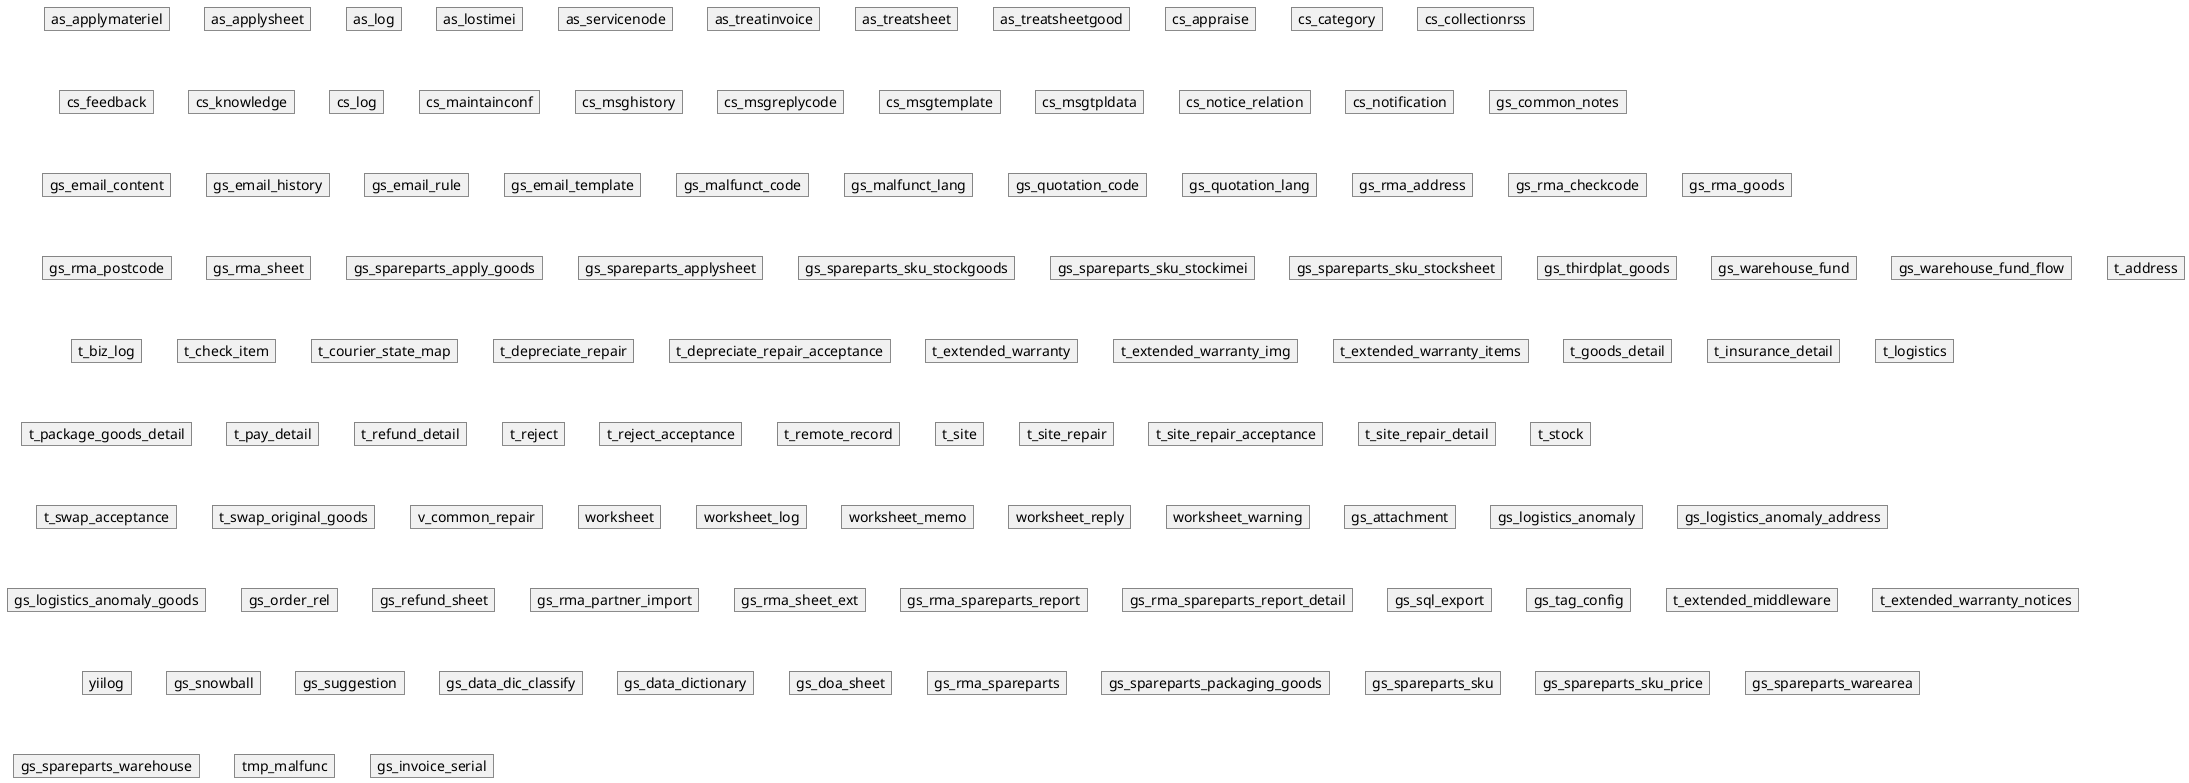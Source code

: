 @startuml
hide members

Object as_applymateriel{
    applymaterielid VARCHAR(20) PRIMARY KEY NOT NULL,
    materielcode VARCHAR(40),
    materieldescr VARCHAR(200),
    materielname VARCHAR(100),
    qualitydepot VARCHAR(20),
    quantity INT(11),
    applysheetid VARCHAR(20),
    imeibarcode VARCHAR(40)
}
Object as_applysheet{
    applysheetid VARCHAR(20) PRIMARY KEY NOT NULL,
    applytype TINYINT(4),
    createtime DATETIME,
    createuser VARCHAR(40),
    modifytime DATETIME,
    modifyuser VARCHAR(40),
    servicenodecode VARCHAR(20),
    status TINYINT(4),
    wmsLinkedId VARCHAR(80),
    treatsheetid VARCHAR(20)
}
Object as_log{
    logid VARCHAR(40) PRIMARY KEY NOT NULL,
    content VARCHAR(6000),
    createtime DATETIME,
    createuser VARCHAR(40),
    logtype SMALLINT(6),
    sourceid VARCHAR(80)
}
Object as_lostimei{
    lostimeiid VARCHAR(20) PRIMARY KEY NOT NULL,
    bindemail VARCHAR(600),
    bindtel VARCHAR(300),
    buychannel TINYINT(4),
    channelaccount VARCHAR(300),
    contactemail VARCHAR(600),
    contacttel VARCHAR(300),
    contactuser VARCHAR(120),
    createtime DATETIME,
    createuser VARCHAR(40),
    goodscode VARCHAR(40),
    goodsname VARCHAR(300),
    imei VARCHAR(30),
    losttime DATETIME,
    memo VARCHAR(600),
    modifytime DATETIME,
    modifyuser VARCHAR(40),
    order_flow VARCHAR(40),
    receiver VARCHAR(300),
    receivertel VARCHAR(300),
    reporttime DATETIME,
    retrieveflag TINYINT(4),
    status TINYINT(4)
}
Object as_servicenode{
    servicenodeid VARCHAR(20) PRIMARY KEY NOT NULL,
    addr_city VARCHAR(60),
    addr_cityname VARCHAR(60),
    addr_detail VARCHAR(3000),
    addr_distr VARCHAR(60),
    addr_distrname VARCHAR(60),
    addr_prov VARCHAR(60),
    addr_provname VARCHAR(60),
    addr_street VARCHAR(60),
    addr_streetname VARCHAR(60),
    companyname VARCHAR(300),
    createtime DATETIME,
    mapshow TINYINT(4),
    modifytime DATETIME,
    opentime VARCHAR(60),
    parentid VARCHAR(20),
    partner INT(11),
    phonenumber VARCHAR(60),
    servicenodecode VARCHAR(20),
    servicenodename VARCHAR(300),
    status TINYINT(4),
    warehouse_code VARCHAR(40),
    workingdays VARCHAR(60),
    linkedemail VARCHAR(1000),
    descr VARCHAR(300),
    country VARCHAR(40) COMMENT '国家',
    servicenodetype INT(11) COMMENT '网点类型',
    accept_rma_type SMALLINT(6) COMMENT '可受理的RMA单类型',
    accept_country VARCHAR(2000) COMMENT '可受理的国家',
    not_accept_product VARCHAR(3000) COMMENT '不可受理的产品',
    website_url VARCHAR(300) COMMENT '网点网址',
    send_notify_email TINYINT(4) DEFAULT '0' COMMENT '是否发送通知邮件，1：发送  0：不发送',
    business_type TINYINT(4) COMMENT '业务类型 10:借用 20：买断',
    credit_amount BIGINT(20) COMMENT '信用额度',
    level TINYINT(4) COMMENT '网点级别 1:一级网点 2:二级网点',
    labour_fee INT(11) COMMENT '劳务(人工手工)费',
    servicenode_account VARCHAR(128) COMMENT '网点账户号码',
    servicenode_account_name VARCHAR(128) COMMENT '网点账户名称',
    gstin VARCHAR(128) COMMENT '网点税号',
    pan_code VARCHAR(128) COMMENT '网点公司识别号，政府唯一注册',
    post_code VARCHAR(60) COMMENT '网点邮编',
    ifsc_code VARCHAR(300),
    cin VARCHAR(300) COMMENT '公司身份证号',
    contact VARCHAR(300) COMMENT '联系人'
}
Object as_treatinvoice{
    invoiceid VARCHAR(20) PRIMARY KEY NOT NULL,
    checkitemcode VARCHAR(60),
    checkoutprice INT(11),
    createtime DATETIME,
    createuser VARCHAR(40),
    servicenodecode VARCHAR(20),
    status TINYINT(4),
    treatsheetid VARCHAR(20),
    paymenttype TINYINT(4)
}
Object as_treatsheet{
    treatsheetid VARCHAR(20) PRIMARY KEY NOT NULL,
    attachment VARCHAR(600),
    attitude TINYINT(4),
    cancelreason VARCHAR(600),
    customerid VARCHAR(80),
    reportertel VARCHAR(120) COMMENT '报修人电话号码',
    reporter VARCHAR(180) COMMENT '报修人姓名',
    discountprice INT(11),
    engineer VARCHAR(120),
    handlememo VARCHAR(600),
    handletime DATETIME,
    handletype TINYINT(4),
    imeinew VARCHAR(30),
    imei_no VARCHAR(30),
    initialmemo VARCHAR(600),
    inspectresult TINYINT(4),
    malfunctiondescr VARCHAR(600),
    order_flow VARCHAR(40),
    pickupmemo VARCHAR(600),
    pickuptime DATETIME,
    pickuper VARCHAR(180),
    receiptno VARCHAR(90),
    receivetime DATETIME,
    receiveuser VARCHAR(120),
    recheckTime DATETIME,
    reservetime DATETIME,
    sender VARCHAR(180),
    sendertel VARCHAR(120),
    servicenodecode VARCHAR(20),
    softwareversion VARCHAR(120),
    sourceid VARCHAR(80),
    sourcetype TINYINT(4),
    status TINYINT(4),
    surfacedescr VARCHAR(600),
    totalprice INT(11),
    type TINYINT(4),
    accepttime DATETIME,
    delayreasona SMALLINT(6),
    delayreasonb SMALLINT(6),
    emailflag TINYINT(4) DEFAULT '0',
    firstchecktime DATETIME,
    handlesolution VARCHAR(180),
    modifytime DATETIME,
    modifyuser VARCHAR(40),
    servicecode VARCHAR(40),
    createuser VARCHAR(40),
    createtime DATETIME,
    isthirdparty TINYINT(4) DEFAULT '0',
    repairlevel TINYINT(4),
    settlementprice INT(11),
    applysheetstatus TINYINT(4),
    expresscompany VARCHAR(200) COMMENT '物流公司名称',
    expresscompany_in VARCHAR(200) COMMENT '商品邮寄给网点物流单号',
    expressno VARCHAR(80) COMMENT '运单号',
    expressno_in VARCHAR(80) COMMENT '商品邮寄给网点物流单号',
    d_create_time TIMESTAMP DEFAULT 'CURRENT_TIMESTAMP' NOT NULL,
    d_update_time TIMESTAMP DEFAULT 'CURRENT_TIMESTAMP' NOT NULL
}
Object as_treatsheetgood{
    tsgoodsid VARCHAR(20) PRIMARY KEY NOT NULL,
    createtime DATETIME,
    goodscode VARCHAR(40),
    imei_new VARCHAR(30),
    imei_old VARCHAR(30),
    modifytime DATETIME,
    order_flow VARCHAR(40),
    treatsheetid VARCHAR(20),
    insuranceids VARCHAR(600),
    malfunctions VARCHAR(600),
    repairs VARCHAR(600),
    imei_old2 VARCHAR(30),
    imei_new2 VARCHAR(30),
    d_create_time TIMESTAMP DEFAULT 'CURRENT_TIMESTAMP' NOT NULL,
    d_update_time TIMESTAMP DEFAULT 'CURRENT_TIMESTAMP' NOT NULL
}
Object cs_appraise{
    appraiseid VARCHAR(20) PRIMARY KEY NOT NULL,
    baseparent VARCHAR(20),
    content VARCHAR(900),
    createtime DATETIME,
    createuser VARCHAR(40),
    directparent VARCHAR(20),
    level TINYINT(4),
    sourceid VARCHAR(80) NOT NULL,
    receiveuser VARCHAR(40),
    state TINYINT(4) DEFAULT '0'
}
Object cs_category{
    categoryid VARCHAR(12) PRIMARY KEY NOT NULL,
    parentid VARCHAR(12),
    orderindex SMALLINT(6),
    rightindex SMALLINT(6),
    title VARCHAR(60),
    level TINYINT(4),
    status SMALLINT(6),
    flags SMALLINT(6),
    storeid TINYINT(4),
    createtime DATETIME,
    modifytime DATETIME,
    icon_img VARCHAR(1000) COMMENT 'icon图片url'
}
Object cs_collectionrss{
    collectrssid VARCHAR(20) PRIMARY KEY NOT NULL,
    collecttime DATETIME,
    customerid VARCHAR(80),
    iscollect TINYINT(4),
    isrss TINYINT(4),
    isrssupdated TINYINT(4),
    rsstime DATETIME,
    sourceid VARCHAR(80) NOT NULL,
    storeid TINYINT(4)
}
Object cs_feedback{
    feedbackid VARCHAR(40) PRIMARY KEY NOT NULL,
    sourceid VARCHAR(80),
    rank TINYINT(4),
    reason TINYINT(4),
    memo VARCHAR(600),
    usertype INT(11),
    storeid TINYINT(4),
    createtime DATETIME,
    createuser VARCHAR(40),
    type SMALLINT(6)
}
Object cs_knowledge{
    knowledgeid VARCHAR(40) PRIMARY KEY NOT NULL,
    categoryid VARCHAR(12),
    orderindex INT(11),
    title VARCHAR(300),
    content TEXT,
    attachment VARCHAR(3000),
    keywords VARCHAR(300),
    memo VARCHAR(600),
    status SMALLINT(6),
    flags SMALLINT(6),
    storeid TINYINT(4),
    createtime DATETIME,
    modifytime DATETIME,
    activatetimeend DATETIME,
    activatetimestart DATETIME,
    publishtime DATETIME,
    type SMALLINT(6),
    visitedcount INT(11),
    createuser VARCHAR(255),
    modifyuser VARCHAR(255),
    reference VARCHAR(3000),
    prop1 VARCHAR(300),
    prop2 VARCHAR(300),
    firstpagetype INT(4) DEFAULT '0' COMMENT '首页控制类型 0:默认 1:通知',
    store_codes VARCHAR(2000) COMMENT '知识库文章关联的商城编码，用英文逗号分隔。关联所有则取值all',
    component_flag VARCHAR(600) COMMENT '组件flag,用英文逗号分隔。 10:Live Chat, 20:Demage & Repair'
}
Object cs_log{
    logid VARCHAR(40) PRIMARY KEY NOT NULL,
    sourceid VARCHAR(80),
    content VARCHAR(6000),
    logtype SMALLINT(6),
    createtime DATETIME,
    createuser VARCHAR(40)
}
Object cs_maintainconf{
    mtconfid VARCHAR(12) PRIMARY KEY NOT NULL,
    mtconfcode VARCHAR(30),
    content TEXT,
    modifytime DATETIME,
    modifyuser VARCHAR(40)
}
Object cs_msghistory{
    msghistoryid VARCHAR(20) PRIMARY KEY NOT NULL,
    billstype SMALLINT(6),
    createtime DATETIME,
    createuser VARCHAR(255),
    customerid VARCHAR(80),
    memo VARCHAR(600),
    msgcontent VARCHAR(6000),
    phonenumber VARCHAR(60),
    replycode VARCHAR(600),
    replydescr VARCHAR(600),
    replytime DATETIME,
    sendtime DATETIME,
    sourceid VARCHAR(80),
    status SMALLINT(6),
    tplcode VARCHAR(20)
}
Object cs_msgreplycode{
    msgreplycodeid VARCHAR(20) PRIMARY KEY NOT NULL,
    createtime DATETIME,
    createuser VARCHAR(255),
    msgtplid VARCHAR(20),
    replycode VARCHAR(600),
    replydescr VARCHAR(600)
}
Object cs_msgtemplate{
    msgtplid VARCHAR(20) PRIMARY KEY NOT NULL,
    billstype SMALLINT(6),
    createtime DATETIME,
    createuser VARCHAR(255),
    descr VARCHAR(600),
    modifytime DATETIME,
    modifyuser VARCHAR(255),
    status SMALLINT(6),
    tplcode VARCHAR(60),
    tplcontent VARCHAR(6000),
    tplname VARCHAR(60),
    type SMALLINT(6)
}
Object cs_msgtpldata{
    msgtpldataid VARCHAR(20) PRIMARY KEY NOT NULL,
    billstype SMALLINT(6),
    createtime DATETIME,
    createuser VARCHAR(255),
    datacode VARCHAR(600),
    dataname VARCHAR(60),
    datatype VARCHAR(200)
}
Object cs_notice_relation{
    relationid VARCHAR(20) PRIMARY KEY NOT NULL COMMENT '通知关联表id',
    notificationid VARCHAR(20) COMMENT '通知主表id',
    receiveuser VARCHAR(80) COMMENT '接收者',
    createuser VARCHAR(80) COMMENT '创建者',
    createtime DATETIME COMMENT '创建时间',
    isread TINYINT(4) DEFAULT '0' COMMENT '是否已读'
}
Object cs_notification{
    notificationid VARCHAR(20) PRIMARY KEY NOT NULL COMMENT '通知主表主键',
    sourceid VARCHAR(80) COMMENT '通知来源主键',
    title VARCHAR(500) COMMENT '通知标题',
    content VARCHAR(600) COMMENT '通知内容',
    type TINYINT(4) COMMENT '通知类型',
    createuser VARCHAR(80) COMMENT '创建者',
    createtime DATETIME COMMENT '创建时间',
    state TINYINT(4) DEFAULT '0' COMMENT '是否删除状态,默认是0表示未删除'
}
Object gs_common_notes{
    id INT(11) PRIMARY KEY NOT NULL COMMENT '主键' AUTO_INCREMENT,
    type SMALLINT(6) COMMENT '业务类型',
    source_id VARCHAR(80) COMMENT '关联业务主键',
    content VARCHAR(600) COMMENT '备注内容',
    create_user VARCHAR(80) COMMENT '创建人员',
    create_time DATETIME COMMENT '创建时间',
    modify_user VARCHAR(80) COMMENT '修改人员',
    modify_time DATETIME COMMENT '修改时间'
}
Object gs_email_content{
    email_content_id VARCHAR(20) PRIMARY KEY NOT NULL COMMENT '发送内容id',
    source_title VARCHAR(300) COMMENT '发送主题',
    source_content TEXT,
    create_time DATETIME COMMENT '创建时间',
    create_user VARCHAR(40) COMMENT '创建用户'
}
Object gs_email_history{
    email_history_id VARCHAR(20) PRIMARY KEY NOT NULL COMMENT '发送历史id',
    bills_type SMALLINT(6) COMMENT '业务类型',
    email_content_id VARCHAR(80) COMMENT '发送内容id',
    email_template_id VARCHAR(80) COMMENT '发送模板id',
    from_email VARCHAR(80) NOT NULL COMMENT '发送人',
    send_to_email VARCHAR(3000) COMMENT '收件人',
    source_id VARCHAR(80) COMMENT '来源主键id',
    source_status SMALLINT(6) COMMENT '来源状态',
    create_user VARCHAR(40) COMMENT '创建用户',
    create_time DATETIME COMMENT '创建时间',
    status SMALLINT(6) COMMENT '发送状态',
    send_time DATETIME COMMENT '发送时间',
    server_path_type SMALLINT(6),
    send_to_email_bcc VARCHAR(3000) COMMENT '私密收件人',
    send_to_email_cc VARCHAR(3000) COMMENT '抄送收件人',
    err_msg TEXT COMMENT '发送失败信息'
}
Object gs_email_rule{
    email_rule_id VARCHAR(20) PRIMARY KEY NOT NULL COMMENT '发送规则id',
    country VARCHAR(255) COMMENT '国家',
    email_rule_name VARCHAR(255) COMMENT '规则名称',
    email_template_id VARCHAR(80) COMMENT '模板id',
    create_user VARCHAR(40) COMMENT '创建人',
    create_time DATETIME COMMENT '创建时间',
    modify_user VARCHAR(255) COMMENT '修改人',
    modify_time DATETIME COMMENT '修改时间',
    source_status INT(11) COMMENT '来源状态',
    source_type INT(11) COMMENT '来源类型',
    status INT(11) COMMENT '状态 10：激活 20：激活',
    send_to_email_ext VARCHAR(255)
}
Object gs_email_template{
    template_id INT(10) UNSIGNED PRIMARY KEY NOT NULL COMMENT '模版id' AUTO_INCREMENT,
    template_code VARCHAR(150) NOT NULL COMMENT '模版名称',
    template_subject VARCHAR(200) NOT NULL COMMENT '模版主题',
    template_text TEXT NOT NULL COMMENT '模板内容',
    template_styles TEXT COMMENT '模版样式',
    template_type INT(10) UNSIGNED COMMENT '模板类型',
    template_sender_name VARCHAR(200) COMMENT '发送人',
    template_sender_email VARCHAR(200) COMMENT '发送人邮箱',
    status INT(11) COMMENT '状态 10：激活 20：激活 30:删除',
    create_time DATETIME COMMENT '创建时间',
    create_user VARCHAR(40) COMMENT '创建人',
    modify_time DATETIME COMMENT '修改世间',
    modify_user VARCHAR(40) COMMENT '修改人'
}
Object gs_malfunct_code{
    id INT(11) PRIMARY KEY NOT NULL COMMENT '主键' AUTO_INCREMENT,
    code_type INT(11) COMMENT '编码类型(10:故障代码, 20:维修代码)',
    code VARCHAR(80) COMMENT '编号',
    type VARCHAR(20) COMMENT '分类类型'
}
Object gs_malfunct_lang{
    id INT(11) PRIMARY KEY NOT NULL COMMENT '主键' AUTO_INCREMENT,
    malfunct_code_id INT(11) NOT NULL COMMENT '故障-原因代码主键',
    language VARCHAR(40) COMMENT '语言',
    descr VARCHAR(600) COMMENT '描述',
    memo VARCHAR(600) COMMENT '备注',
    create_user VARCHAR(80) COMMENT '创建人员',
    create_time DATETIME COMMENT '创建时间',
    modify_user VARCHAR(80) COMMENT '修改人员',
    modify_time DATETIME COMMENT '修改时间',
    weight INT(11),
    status SMALLINT(6) COMMENT '状态'
}
Object gs_quotation_code{
    id INT(11) PRIMARY KEY NOT NULL COMMENT '主键' AUTO_INCREMENT,
    machine_type VARCHAR(20) COMMENT '机型',
    type VARCHAR(20) COMMENT '类型',
    goods_code VARCHAR(40) COMMENT '商品编码'
}
Object gs_quotation_lang{
    id INT(11) PRIMARY KEY NOT NULL COMMENT '主键' AUTO_INCREMENT,
    quotation_code_id INT(11) COMMENT '非保价项编码主键',
    descr VARCHAR(600) COMMENT '描述',
    language VARCHAR(40) COMMENT '语言',
    currency VARCHAR(40) COMMENT '币种',
    price INT(11) COMMENT '价格',
    compose VARCHAR(600) COMMENT '所属组件',
    memo VARCHAR(600) COMMENT '备注',
    create_user VARCHAR(80) COMMENT '创建人员',
    create_time DATETIME COMMENT '创建时间',
    modify_user VARCHAR(80) COMMENT '修改人员',
    modify_time DATETIME COMMENT '修改时间',
    weight INT(11),
    status SMALLINT(6) COMMENT '状态'
}
Object gs_rma_address{
    id INT(11) PRIMARY KEY NOT NULL COMMENT '主键' AUTO_INCREMENT,
    rma_sheet_id VARCHAR(40) COMMENT 'RMA主键',
    customer_id VARCHAR(80) COMMENT '用户id',
    customer_name VARCHAR(300) COMMENT '用户名称',
    receiver_name VARCHAR(300) COMMENT '收货人名称',
    receiver_first_name VARCHAR(60) COMMENT '收货人名称 firstname',
    receiver_last_name VARCHAR(60) COMMENT '收货人名称 lastname',
    gstin VARCHAR(128) COMMENT '用户税号',
    phone_number VARCHAR(60) COMMENT '联系电话',
    email VARCHAR(300) COMMENT 'email',
    post_code VARCHAR(60) COMMENT '邮编',
    country VARCHAR(40) COMMENT '国家',
    country_name VARCHAR(300) COMMENT '国家名称',
    addr_prov VARCHAR(40) COMMENT '省',
    addr_prov_name VARCHAR(300) COMMENT '省名称',
    addr_city VARCHAR(40) COMMENT '市',
    addr_city_name VARCHAR(300) COMMENT '市名称',
    addr_distr VARCHAR(40) COMMENT '区',
    addr_distr_name VARCHAR(300) COMMENT '区名称',
    addr_street VARCHAR(200) COMMENT '街',
    addr_street_name VARCHAR(600) COMMENT '街名称',
    addr_detail VARCHAR(900) COMMENT '详细地址',
    d_create_time TIMESTAMP DEFAULT 'CURRENT_TIMESTAMP' NOT NULL,
    d_update_time TIMESTAMP DEFAULT 'CURRENT_TIMESTAMP' NOT NULL
}
Object gs_rma_checkcode{
    id INT(11) PRIMARY KEY NOT NULL COMMENT '主键' AUTO_INCREMENT,
    rma_sheet_id VARCHAR(40) COMMENT 'RMA主键',
    type SMALLINT(6) COMMENT '类型',
    check_code VARCHAR(20) COMMENT '检测项编号(非保价项编号)',
    create_user VARCHAR(40) COMMENT '创建人员',
    create_time DATETIME COMMENT '创建时间',
    status INT(4) COMMENT '状态 10:待审核 20:已审核 30:已生成报表 40:已生成退料单',
    apply_sheet_id VARCHAR(40) COMMENT '备件申请单id',
    report_id VARCHAR(40) COMMENT '报表id'
}
Object gs_rma_goods{
    id INT(11) PRIMARY KEY NOT NULL COMMENT '主键' AUTO_INCREMENT,
    rma_sheet_id VARCHAR(40) COMMENT 'RMA主键',
    parent_id VARCHAR(40) COMMENT '父id',
    imei_old1 VARCHAR(40) COMMENT '原imei号1',
    imei_old2 VARCHAR(40) COMMENT '原imei号2',
    imei_new1 VARCHAR(40) COMMENT '新imei号1',
    imei_new2 VARCHAR(40) COMMENT '新imei号2',
    type VARCHAR(50) COMMENT '商品类型',
    goods_code VARCHAR(40) COMMENT '商品编码',
    goods_name VARCHAR(300) COMMENT '商品名称',
    production_date DATETIME COMMENT '生产日期',
    order_qty INT(11) COMMENT '订单数量',
    submit_qty INT(11) COMMENT '提交数量',
    check_pass_num INT(11) COMMENT '检测通过数量',
    check_failed_num INT(11) COMMENT '检测不通过数量',
    original_price INT(11) COMMENT '原价金额',
    discount_amount INT(11) COMMENT '折扣金额',
    apply_reason VARCHAR(600) COMMENT '申请原因',
    product_date DATETIME,
    is_material TINYINT(4),
    en_goods_name VARCHAR(300) COMMENT '商品英文名称',
    en_type VARCHAR(50) COMMENT '商品类型英文名',
    d_create_time TIMESTAMP DEFAULT 'CURRENT_TIMESTAMP' NOT NULL,
    d_update_time TIMESTAMP DEFAULT 'CURRENT_TIMESTAMP' NOT NULL,
    warranty_start_time DATETIME COMMENT '保修开始时间'
}
Object gs_rma_postcode{
    id INT(11) PRIMARY KEY NOT NULL AUTO_INCREMENT,
    country VARCHAR(50),
    country_name VARCHAR(100),
    province VARCHAR(50),
    province_name VARCHAR(100),
    post_code VARCHAR(30)
}
Object gs_rma_sheet{
    rma_sheet_id VARCHAR(40) PRIMARY KEY NOT NULL COMMENT 'RMA单id',
    service_zone SMALLINT(6) COMMENT '服务区域',
    purchase_channel SMALLINT(6) DEFAULT '100' COMMENT '购买渠道 100：官网',
    customer_id VARCHAR(80) COMMENT '用户id',
    ticket_no VARCHAR(80) COMMENT '海外工单票号',
    source_id VARCHAR(80) COMMENT '来源id',
    new_orderno VARCHAR(80) COMMENT '新订单号',
    source_complete_time DATETIME COMMENT '来源单据完成时间',
    status SMALLINT(6) COMMENT '状态',
    customer_received SMALLINT(6) COMMENT '用户是否已收货',
    address_verified SMALLINT(6) DEFAULT '0' COMMENT '地址是否已确认',
    type SMALLINT(6) COMMENT '单据类型',
    service_type SMALLINT(6) COMMENT '服务类型',
    swap_create_type SMALLINT(6) COMMENT '换货单创建类型',
    swap_order_no VARCHAR(80) COMMENT '换货单号',
    house_sheet_id VARCHAR(80) COMMENT '仓库网点单据id',
    house_code VARCHAR(80) COMMENT '仓库网点编号',
    house_tel VARCHAR(40) COMMENT '仓库网点电话号码',
    return_method SMALLINT(11) COMMENT '寄回方式',
    purchase_time DATETIME COMMENT '购买时间',
    appoint_time DATETIME COMMENT '预约申请时间',
    currency VARCHAR(40),
    checkout_price INT(11) COMMENT '实收金额',
    labour_fee INT(11) COMMENT '劳务(人工手工)费',
    invoice_no VARCHAR(128) COMMENT '印度发票号',
    depreciate_price INT(11) COMMENT '折旧金额',
    refund_amount INT(11) COMMENT '退款金额',
    pay_status SMALLINT(6) COMMENT '支付状态',
    pay_type SMALLINT(6) COMMENT '支付方式',
    reason_descr VARCHAR(600) COMMENT '原因描述',
    create_user VARCHAR(80) COMMENT '创建人员',
    create_time DATETIME COMMENT '创建时间',
    modify_user VARCHAR(80) COMMENT '修改人员',
    modify_time DATETIME COMMENT '修改时间',
    carrier VARCHAR(80) COMMENT '物流公司',
    tracking_no VARCHAR(600),
    carriage_price INT(11) COMMENT '运费',
    cancel_reason VARCHAR(600) COMMENT '取消原因',
    reject_reason VARCHAR(600) COMMENT '拒绝原因',
    return_tracking_no VARCHAR(600),
    memo VARCHAR(600) COMMENT '备注',
    inspect_remark VARCHAR(600) COMMENT '检测备注',
    treatment_type SMALLINT(6) COMMENT '处理方式',
    repair_detail VARCHAR(600) COMMENT '维修详情',
    repairment_level SMALLINT(6) COMMENT '维修级别',
    software_version VARCHAR(300) COMMENT '软件版本',
    appoint_accepted_time DATETIME COMMENT '安排收货时间',
    customer_received_time DATETIME COMMENT '用户收货时间',
    customer_send_time DATETIME COMMENT '用户寄出时间',
    house_received_time DATETIME COMMENT '网点收货时间',
    house_send_time DATETIME COMMENT '网点寄出时间',
    return_tracking_carrier VARCHAR(255) COMMENT '客户寄回物流公司',
    treatment_type2 SMALLINT(6) COMMENT '处理方式二级字段',
    rma_reason SMALLINT(6) COMMENT 'RMA派单原因',
    pending_type SMALLINT(6) COMMENT 'RMA单等待状态类型',
    pending_reason VARCHAR(200) COMMENT 'RMA单等待原因',
    attachment VARCHAR(3000) COMMENT '附件地址',
    flags INT(11) DEFAULT '0' COMMENT '标识位，第一位：是否特批',
    rma_source SMALLINT(6) COMMENT 'RMA单来源',
    apply_reason VARCHAR(300),
    apply_reason_desc VARCHAR(2000) COMMENT '用户申请原因描述',
    attach_user VARCHAR(3000) COMMENT '用户上传附件',
    approve_time DATETIME,
    rsp_order VARCHAR(40) COMMENT '服务商RMA主键',
    cancel_time DATETIME COMMENT '取消时间',
    cancel_reason_type SMALLINT(6) COMMENT '取消原因类型',
    customer_id_type SMALLINT(6) COMMENT '用户id类型 10：userid 20:openid',
    d_create_time TIMESTAMP DEFAULT 'CURRENT_TIMESTAMP' NOT NULL,
    d_update_time TIMESTAMP DEFAULT 'CURRENT_TIMESTAMP' NOT NULL,
    complete_time DATETIME COMMENT 'RMA单据完成时间',
    version INT(11) DEFAULT '0' COMMENT '乐观锁版本字段',
    invoiceNo VARCHAR(255)
}
Object gs_spareparts_apply_goods{
    id INT(11) PRIMARY KEY NOT NULL COMMENT '主键id' AUTO_INCREMENT,
    apply_sheet_id VARCHAR(40) COMMENT '申请单id',
    goods_code VARCHAR(40) COMMENT '商品编号',
    goods_name VARCHAR(200) COMMENT '商品名称',
    currency VARCHAR(20) COMMENT '币种',
    price INT(11) COMMENT '价格',
    count INT(11) COMMENT '数量',
    in_stock_count INT(11) COMMENT '网点已入库数量',
    return_count INT(11) COMMENT '网点已退数量',
    in_transit_count INT(11) COMMENT '总仓出库在途数量',
    create_time DATETIME COMMENT '创建时间',
    create_user VARCHAR(40) COMMENT '创建人',
    apply_type TINYINT(4) COMMENT '审核类型 10：领料 20：退料 30：借转销 40：报废',
    source_id VARCHAR(40) COMMENT '来源SKU主键',
    modify_time DATETIME COMMENT '更新时间',
    modify_user VARCHAR(40) COMMENT '更新人',
    version INT(11) DEFAULT '0' COMMENT '版本号',
    goods_en_name VARCHAR(300) COMMENT '备件英文名称',
    value INT(11) COMMENT 'SKU高低价值',
    machine_types VARCHAR(40) COMMENT 'SKU机型',
    type VARCHAR(40) COMMENT 'SKU类型',
    approved_count INT(11) COMMENT '已审核数量',
    min_pck_qty INT(11) COMMENT '最小打包数量',
    source_apply_sheet_id VARCHAR(40) COMMENT '来源领料申请主键id',
    consignment_sell_count INT(11) COMMENT '借转销数量'
}
Object gs_spareparts_applysheet{
    apply_sheet_id VARCHAR(40) PRIMARY KEY NOT NULL COMMENT '申请单id',
    apply_type TINYINT(4) COMMENT '申请类型 10:领料 20:退料',
    warehouse_code VARCHAR(50) COMMENT '仓库编号',
    warearea_code VARCHAR(50),
    in_warehouse_code VARCHAR(50) COMMENT '调入仓库编号',
    out_warehouse_code VARCHAR(50) COMMENT '调出仓库编号',
    is_borrow_switch TINYINT(4) COMMENT '是否借转销 0:否 1:是',
    status INT(11) COMMENT '申请单状态',
    total_amount INT(11) COMMENT '申请总数量',
    memo VARCHAR(600) COMMENT '备注',
    cancel_reason VARCHAR(600) COMMENT '取消原因',
    create_time DATETIME COMMENT '创建时间',
    create_user VARCHAR(40) COMMENT '创建人',
    modify_time DATETIME COMMENT '更新时间',
    modify_user VARCHAR(40) COMMENT '更新人',
    warehouse_name VARCHAR(255),
    original_can_used_amount BIGINT(20) COMMENT '原始保证金',
    business_type TINYINT(4) COMMENT '业务类型 0:无 10:借用 20：买断',
    service_node_code VARCHAR(20) COMMENT '网点编号',
    service_node_name VARCHAR(300) COMMENT '网点名称',
    in_warehouse_area_code VARCHAR(255) COMMENT '发货仓库库区编码',
    in_warehouse_area_name VARCHAR(255) COMMENT '发货仓库库区名称',
    in_warehouse_name VARCHAR(255) COMMENT '发货仓库名称',
    out_warehouse_area_code VARCHAR(255) COMMENT '收货仓库库区编码',
    out_warehouse_area_name VARCHAR(255) COMMENT '收货仓库库区名称',
    out_warehouse_name VARCHAR(255) COMMENT '收货仓库名称',
    return_type VARCHAR(40) COMMENT '退货类型 OK，RMA，DOA',
    currency VARCHAR(40) COMMENT '币种',
    stock_sheet_id VARCHAR(1000) COMMENT '发货单id',
    is_cancel_after_approve TINYINT(4) DEFAULT '0' COMMENT '是否审核之后取消'
}
Object gs_spareparts_sku_stockgoods{
    id INT(11) PRIMARY KEY NOT NULL COMMENT '主键id' AUTO_INCREMENT,
    apply_sheet_id VARCHAR(1000) COMMENT '备件申请单id',
    stock_sheet_id VARCHAR(40) COMMENT '出入库单据id',
    goods_code VARCHAR(40) COMMENT '商品编号',
    goods_name VARCHAR(255) COMMENT '商品名称',
    box_code VARCHAR(255) COMMENT '箱号',
    count INT(11) COMMENT '申请数量',
    create_time DATETIME COMMENT '创建时间',
    create_user VARCHAR(40) COMMENT '创建人',
    source_id VARCHAR(40),
    goods_en_name VARCHAR(300) COMMENT '备件英文名称',
    machine_types VARCHAR(40) COMMENT '机型',
    type VARCHAR(40) COMMENT 'SKU类型',
    value INT(11) COMMENT '高低价值 10 :低 20：高'
}
Object gs_spareparts_sku_stockimei{
    id INT(11) PRIMARY KEY NOT NULL COMMENT '主键id' AUTO_INCREMENT,
    apply_sheet_id VARCHAR(1000) COMMENT '备件申请单id',
    box_code VARCHAR(40) COMMENT '箱号',
    goods_code VARCHAR(40) COMMENT '商品编号',
    imei VARCHAR(30) COMMENT 'imei编号',
    imei2 VARCHAR(30) COMMENT 'imei编号',
    create_time DATETIME COMMENT '创建时间',
    create_user VARCHAR(255) COMMENT '创建人',
    source_id VARCHAR(40),
    status INT(11)
}
Object gs_spareparts_sku_stocksheet{
    stock_sheet_id VARCHAR(20) PRIMARY KEY NOT NULL COMMENT '出入库单据id',
    apply_sheet_id VARCHAR(1000) COMMENT '备件申请单id',
    out_warehouse_code VARCHAR(40) COMMENT '出库仓库编号',
    out_warearea_code VARCHAR(40) COMMENT '出库仓库库区编号',
    in_warehouse_code VARCHAR(40) COMMENT '入库仓库编号',
    in_warearea_code VARCHAR(40) COMMENT '入库仓库库区编号',
    status INT(11) COMMENT '状态',
    create_time DATETIME COMMENT '创建时间',
    create_user VARCHAR(40) COMMENT '创建人',
    modify_time DATETIME COMMENT '更新时间',
    modify_user VARCHAR(40) COMMENT '更新人',
    in_warehouse_name VARCHAR(255) COMMENT '入库仓库名称',
    out_warehouse_name VARCHAR(255) COMMENT '出库仓库名称',
    apply_type TINYINT(4) COMMENT '申请类型',
    business_type TINYINT(4) COMMENT '网点备件业务模式 10：借用 20:买断',
    return_type VARCHAR(40) COMMENT '退料类型 OK，RMA，DOA',
    service_node_code VARCHAR(20) COMMENT '申请网点编号',
    service_node_name VARCHAR(300) COMMENT '申请网点名称',
    total_amount BIGINT(20) COMMENT '发货单总金额',
    in_warearea_name VARCHAR(255) COMMENT '入库仓库库区名称',
    out_warearea_name VARCHAR(255) COMMENT '出库仓库库区名称',
    is_borrow_switch TINYINT(4) COMMENT '是否借转销 0:否 1:是',
    currency VARCHAR(40) COMMENT '币种',
    receive_sequence VARCHAR(255) COMMENT '收货次数序号'
}
Object gs_thirdplat_goods{
    id INT(11) PRIMARY KEY NOT NULL AUTO_INCREMENT,
    content VARCHAR(6000) COMMENT '第三方回传的商品内容',
    create_time DATETIME COMMENT '创建时间',
    create_user VARCHAR(255) COMMENT '创建人',
    plat_type TINYINT(4) COMMENT '平台类型',
    source_id VARCHAR(40) COMMENT '来源主键',
    order_no VARCHAR(40) COMMENT '订单编号'
}
Object gs_warehouse_fund{
    warehouse_fund_id VARCHAR(20) PRIMARY KEY NOT NULL COMMENT '仓库保证金额度id',
    warehouse_code VARCHAR(80) COMMENT '仓库编码',
    warehouse_name VARCHAR(255) COMMENT '仓库名称',
    total_present_amount BIGINT(20) COMMENT '总的赠送额度',
    total_cash_amount BIGINT(20) COMMENT '总的现金额度',
    total_pre_used_amount BIGINT(20) COMMENT '总的预占用额度',
    total_used_amount BIGINT(20) COMMENT '总的占用额度',
    version INT(11) COMMENT '版本',
    create_time DATETIME COMMENT '创建时间',
    create_user VARCHAR(255) COMMENT '创建人',
    modify_time DATETIME COMMENT '修改时间',
    modify_user VARCHAR(40) COMMENT '修改人',
    currency VARCHAR(40)
}
Object gs_warehouse_fund_flow{
    warehouse_fund_flow_id VARCHAR(20) PRIMARY KEY NOT NULL COMMENT '保证金流水id',
    warehouse_fund_id VARCHAR(80) COMMENT '保证金id',
    fund_flow_type SMALLINT(6) COMMENT '流水类型',
    is_borrow_switch TINYINT(4) COMMENT '是否借转销 0:否 1:是',
    source_id VARCHAR(80) COMMENT '来源id',
    pre_used_amount BIGINT(20) COMMENT '预占用金额',
    used_amount BIGINT(20) COMMENT '占用金额',
    total_cash_amount BIGINT(20) COMMENT '总的现金金额',
    total_present_amount BIGINT(20) COMMENT '总的赠送金额',
    total_pre_used_amount BIGINT(20) COMMENT '总的预占用金额',
    total_used_amount BIGINT(20) COMMENT '总的占用金额',
    update_amount BIGINT(20) COMMENT '变更金额',
    create_time DATETIME COMMENT '创建时间',
    create_user VARCHAR(255) COMMENT '创建人',
    memo VARCHAR(600) COMMENT '备注',
    business_type TINYINT(4) COMMENT '业务类型 0:无 10:借用 20：买断',
    service_node_code VARCHAR(20) COMMENT '网点编号',
    service_node_name VARCHAR(300) COMMENT '网点名称'
}
Object t_address{
    id INT(7) UNSIGNED PRIMARY KEY NOT NULL COMMENT '地址Id' AUTO_INCREMENT,
    addr_id INT(20) COMMENT '用户中心地址主键',
    addr_no VARCHAR(30) COMMENT '地址编号',
    name VARCHAR(250) COMMENT '收货人姓名',
    phone VARCHAR(20) COMMENT '固定电话',
    mobile VARCHAR(20) COMMENT '移动电话',
    province_id VARCHAR(32) COMMENT '省ID',
    province VARCHAR(100) COMMENT '省',
    city_id VARCHAR(32) COMMENT '市ID',
    city VARCHAR(100) COMMENT '市',
    area_id VARCHAR(32) COMMENT '区ID',
    area VARCHAR(100) COMMENT '区',
    street_id VARCHAR(32) COMMENT '街道ID',
    street VARCHAR(500) COMMENT '街道地址',
    post_code VARCHAR(10) COMMENT '邮编',
    create_date DATETIME COMMENT '创建时间',
    update_date DATETIME COMMENT '修改时间',
    user_id VARCHAR(30),
    detail VARCHAR(200) COMMENT '地址详情',
    biz_no VARCHAR(32),
    biz_type VARCHAR(2)
}
Object t_biz_log{
    id INT(20) UNSIGNED PRIMARY KEY NOT NULL COMMENT '主键' AUTO_INCREMENT,
    biz_no VARCHAR(30),
    order_flow VARCHAR(40) COMMENT '订单号',
    oper_id VARCHAR(15) COMMENT '操作人ID  ',
    oper_name VARCHAR(50) COMMENT '操作人名   ',
    oper_type SMALLINT(1) DEFAULT '1' COMMENT '操作类型',
    oper_ip VARCHAR(20) COMMENT '操作IP',
    biz_type SMALLINT(50) DEFAULT '1' COMMENT '业务类型',
    content VARCHAR(2000) COMMENT '日志内容',
    comments VARCHAR(200) COMMENT '评论',
    create_date DATETIME COMMENT '创建日期',
    status VARCHAR(2),
    oper_source VARCHAR(10) COMMENT '操作员类型,oper_type被占用了,只能用换个字段名了'
}
Object t_check_item{
    id INT(7) PRIMARY KEY NOT NULL COMMENT '检测项id' AUTO_INCREMENT,
    biz_no VARCHAR(30) NOT NULL COMMENT '业务单据号',
    biz_type VARCHAR(1) COMMENT '1.退货
            2.换货
            3.维修',
    description VARCHAR(300) COMMENT '检测项描述',
    code VARCHAR(10)
}
Object t_courier_state_map{
    id INT(11) PRIMARY KEY NOT NULL COMMENT '物流与单据映射表Id' AUTO_INCREMENT,
    logistic_type VARCHAR(1) COMMENT '物流方式  1:EMS 2:顺丰  缺省值1',
    logistic_state VARCHAR(5) COMMENT '运单状态',
    bill_state VARCHAR(5) COMMENT '单据状态',
    bill_type VARCHAR(1) DEFAULT '1' COMMENT '单据类型 1:退货单 缺省值1',
    update_data DATETIME COMMENT '更新时间',
    create_data DATETIME COMMENT '创建时间'
}
Object t_depreciate_repair{
    id INT(11) UNSIGNED PRIMARY KEY NOT NULL AUTO_INCREMENT,
    repair_acceptance_no VARCHAR(30),
    repair_no VARCHAR(30),
    source_no VARCHAR(30),
    source_channel VARCHAR(1) COMMENT '1退货
            2 换货',
    state VARCHAR(1) NOT NULL COMMENT '1	有效待分配
2	待支付
3	已支付
4	待检测
5 	已检测
6	已完成
7	已取消

            ',
    pay_date DATETIME,
    pay_type VARCHAR(10) COMMENT '1 抵扣
            2 在线支付',
    total_fee INT(11),
    checker VARCHAR(20),
    check_date DATETIME,
    end_date DATETIME,
    create_user VARCHAR(20),
    create_date DATETIME,
    update_user VARCHAR(20),
    update_date DATETIME,
    cancel_user VARCHAR(30),
    cancel_date DATETIME,
    cancel_reason VARCHAR(200) COMMENT '换货单取消原因',
    remark VARCHAR(300),
    user_id VARCHAR(30),
    delay_fee INT(11),
    non_defend_fee INT(11),
    order_no VARCHAR(40)
}
Object t_depreciate_repair_acceptance{
    id INT(11) UNSIGNED PRIMARY KEY NOT NULL AUTO_INCREMENT,
    repair_acceptance_no VARCHAR(30),
    repair_no VARCHAR(30),
    source_no VARCHAR(30),
    source_channel VARCHAR(1) COMMENT '来源类型',
    state VARCHAR(1) NOT NULL,
    pay_type VARCHAR(10) COMMENT '支付类型',
    total_fee INT(11),
    checker VARCHAR(20),
    check_date DATETIME,
    end_date DATETIME,
    create_user VARCHAR(20),
    create_date DATETIME,
    update_user VARCHAR(20),
    update_date DATETIME,
    cancel_user VARCHAR(30),
    cancel_date DATETIME,
    cancel_reason VARCHAR(200) COMMENT '取消原因',
    depreciate_reason VARCHAR(200),
    remark VARCHAR(50),
    user_id VARCHAR(30),
    delay_fee INT(11),
    non_defend_fee INT(11),
    order_no VARCHAR(40)
}
Object t_extended_warranty{
    id INT(20) PRIMARY KEY NOT NULL COMMENT '保险自增ID' AUTO_INCREMENT,
    warranty_code VARCHAR(50) NOT NULL COMMENT '保险编号',
    insurance_code VARCHAR(255) COMMENT '保险唯一编码',
    insurance_sku VARCHAR(40) COMMENT '保险SKU',
    type INT(10) COMMENT '保险类型ID',
    sourceid TINYINT(4) COMMENT '来源类型ID',
    status TINYINT(4) COMMENT '状态， 1:未绑定,2:绑定,3:启用(激活),4:已使用,5:失效,6:待审核',
    order_flow VARCHAR(40) COMMENT '商品所属订单',
    goods_code VARCHAR(40) COMMENT '商品编号',
    goods_imei VARCHAR(80) COMMENT '商品IMEI号',
    goods_imei2 VARCHAR(80) COMMENT '商品第2个IMEI号',
    goods_name VARCHAR(6000) COMMENT '商品名称',
    goods_model VARCHAR(100) COMMENT '商品型号',
    goods_price INT(20) DEFAULT '0' COMMENT '商品价格',
    is_virtual_card TINYINT(4) COMMENT '是否是虚拟卡',
    user_id INT(20) COMMENT '用户ID',
    deliver_over_time INT(20) COMMENT '订单妥投时间',
    expiration_time INT(20) COMMENT '到期时间',
    used_time INT(20) COMMENT '使用时间',
    create_time INT(20) COMMENT '创建时间',
    modify_time INT(20) COMMENT '修改时间',
    remark TEXT COMMENT '备注',
    sale_price INT(20),
    currency VARCHAR(20) COMMENT '币种',
    pay_time INT(10) COMMENT '订单支付时间',
    insurance_tax FLOAT COMMENT '税率',
    relation_id VARCHAR(50) COMMENT '关联ID(网点ID等)',
    create_user BIGINT(20) COMMENT '创建人ID(注意和user_id区分)',
    extend_info TEXT COMMENT '拓展字段,为json格式',
    name VARCHAR(40),
    phone VARCHAR(40),
    certificateType VARCHAR(10),
    certificateCode VARCHAR(30),
    phonePhoto LONGTEXT,
    buyPhoto LONGTEXT,
    claim_num INT(10) DEFAULT '0',
    cancellation_type INT(11) DEFAULT '0' COMMENT '失效类型',
    inactive_time INT(20),
    unique_key VARCHAR(40),
    sync_number VARCHAR(30),
    sync_status TINYINT(4) DEFAULT '0' COMMENT '调用保险接口后返回 同步状态 0:未同步 1:已同步 2:同步失败',
    sync_id INT(10),
    contact_no VARCHAR(40),
    sync_active INT(11) DEFAULT '20' COMMENT '保单活动状态',
    sync_china_lasttime INT(11) COMMENT '中国区保险同步时间',
    sync_china_apply_status INT(11) DEFAULT '10' COMMENT '中国区保险投保同步状态，10：待同步，20：同步成功， 30： 同步失败',
    sync_china_cancel_status INT(11) DEFAULT '10' COMMENT '中国区保险退保同步状态，10：待同步，20：同步成功， 30： 同步失败',
    sync_china_modify_status INT(11) DEFAULT '10' COMMENT '中国区保险换保同步状态，10：待同步，20：同步成功， 30： 同步失败'
}
Object t_extended_warranty_img{
    id BIGINT(11) PRIMARY KEY NOT NULL AUTO_INCREMENT,
    img_url VARCHAR(100) NOT NULL,
    img_id VARCHAR(50) NOT NULL
}
Object t_extended_warranty_items{
    id INT(11) PRIMARY KEY NOT NULL AUTO_INCREMENT,
    insurance_code VARCHAR(255) NOT NULL COMMENT '保险记录唯一code',
    shipping_last_name VARCHAR(250) COMMENT '收货人姓',
    shipping_first_name VARCHAR(250) COMMENT '收货人名',
    shipping_country VARCHAR(250) COMMENT '收货国家',
    shipping_state VARCHAR(250) COMMENT '收货州',
    shipping_city VARCHAR(250) COMMENT '收货城市',
    shipping_street VARCHAR(250),
    shipping_detail_address VARCHAR(250) COMMENT '收货详细地址',
    shipping_zip_code VARCHAR(50) COMMENT '收货邮编',
    shipping_phone VARCHAR(40) COMMENT '收货电话',
    creation_time INT(20) COMMENT '创建时间',
    billing_last_name VARCHAR(250) COMMENT '账单姓',
    billing_first_name VARCHAR(250) COMMENT '账单名',
    billing_detail_address VARCHAR(250) COMMENT '账单详细地址',
    billing_street VARCHAR(250) COMMENT '账单街道',
    billing_city VARCHAR(250) COMMENT '账单城市',
    billing_state VARCHAR(250) COMMENT '账单州',
    billing_country VARCHAR(250) COMMENT '账单国家',
    billing_zip_code VARCHAR(50) COMMENT '账单邮编',
    billing_phone VARCHAR(20) COMMENT '账单电话',
    user_email VARCHAR(250) COMMENT '用户邮箱',
    modification_time INT(20) COMMENT '最后一次修改时间',
    language VARCHAR(50) COMMENT '语言'
}
Object t_goods_detail{
    id INT(7) PRIMARY KEY NOT NULL COMMENT '售后商品详情Id' AUTO_INCREMENT,
    good_no VARCHAR(30) NOT NULL COMMENT '售后商品详情编号',
    original_good_no VARCHAR(30) COMMENT '换货单原商品详情编号',
    biz_no VARCHAR(30) COMMENT '售后受理单编号，当biz_type=1 为退货受理单，当biz_type=2 为换货受理单，当biz_type=3 为维修受理单',
    biz_type VARCHAR(1) COMMENT '1.退货 2.换货 3.维修',
    goods_code VARCHAR(30) COMMENT '商品编码',
    goods_name VARCHAR(200) COMMENT '商品名称',
    quantity INT(10) DEFAULT '0' COMMENT '商品数量',
    cat_id VARCHAR(20) COMMENT '分类ID',
    original_price INT(15) DEFAULT '0' COMMENT '商品原价',
    sale_price INT(15) DEFAULT '0' COMMENT '商品销售价',
    discount_price INT(15) DEFAULT '0' COMMENT '商品特惠价',
    update_date DATETIME COMMENT '修改时间',
    create_date DATETIME COMMENT '创建时间',
    activity_discount_price INT(11) COMMENT '参与活动优惠的总金额',
    goods_images VARCHAR(2000) COMMENT '套装时活动对应的图片',
    goods_remark VARCHAR(200) COMMENT '套装描述',
    goods_say VARCHAR(200) COMMENT '套装说明',
    goods_type VARCHAR(15) DEFAULT '1' COMMENT '商品类型  1普通商品  2 套装 缺省值为1',
    has_delay_defend INT(11) COMMENT '是否有延保 1:有延保 其它没有延保',
    delay_defend_months INT(11) COMMENT '保修到期时间',
    has_accident_defend INT(11) COMMENT '是否有意外保 1:有意外保 其它没有意外保',
    accident_defend_months INT(11) COMMENT '意外保到期日',
    reason VARCHAR(500) DEFAULT '' COMMENT '退换修原因',
    after_month INT(11) DEFAULT '0' COMMENT '商品自身保修月数',
    check_status VARCHAR(2) DEFAULT '0' COMMENT '检测状态:2：未通过1：通过0:未检测',
    isrefund INT(11) COMMENT '是否允许退货',
    refundday INT(11) COMMENT '退货天数',
    isswap INT(11) COMMENT '是否允许换货',
    swapday INT(11) COMMENT '换货天数',
    isrepair INT(11) COMMENT '是否允许维修',
    warranty INT(11) COMMENT '维修天数',
    imei VARCHAR(1700) COMMENT '手机IMEI号',
    latest_imei VARCHAR(32) COMMENT '售后更换的最新的imei号',
    latest_imei_orderflow VARCHAR(30) COMMENT '售后更换的最新的imei号对应的订单号',
    no_checked_num INT(11) UNSIGNED COMMENT '检测不通过商品数量',
    check_comments VARCHAR(1024) COMMENT 'wms检测不通过原因',
    checked_num INT(11) COMMENT '检测通过商品数量',
    d_create_time TIMESTAMP DEFAULT 'CURRENT_TIMESTAMP' NOT NULL,
    d_update_time TIMESTAMP DEFAULT 'CURRENT_TIMESTAMP' NOT NULL
}
Object t_insurance_detail{
    id INT(11) PRIMARY KEY NOT NULL COMMENT '主键' AUTO_INCREMENT,
    source_id VARCHAR(30) COMMENT '数据来源ID',
    source_type VARCHAR(3) COMMENT '来源类型：1-->退货; 2-->换货',
    good_no VARCHAR(30) COMMENT '商品ID',
    warranty_id INT(20) COMMENT '保险ID'
}
Object t_logistics{
    id INT(10) UNSIGNED PRIMARY KEY NOT NULL COMMENT '主键' AUTO_INCREMENT,
    source CHAR(30) DEFAULT '' COMMENT '来源，如：rma',
    source_num CHAR(100) DEFAULT '' COMMENT '来源单据id，如：rma的num',
    service_center TINYINT(4) COMMENT '服务商',
    carrier CHAR(100) DEFAULT '' COMMENT '物流商',
    tracking_number CHAR(200) DEFAULT '' COMMENT '物流单号',
    send_type TINYINT(3) UNSIGNED COMMENT '寄出/寄回，3：寄出，2：寄回',
    delivery_status TINYINT(3) UNSIGNED DEFAULT '1' COMMENT '物流状态，1 => 'Pending', 2 => 'InfoReceived', 3 => 'InTransit', 4 => 'OutForDelivery', 5 => 'AttemptFail', 6 => 'Delivered', 7 => 'Exception', 8 => 'Expired'',
    active TINYINT(3) UNSIGNED DEFAULT '1' COMMENT 'aftership 运单活动状态，1：跟踪 0：不跟踪',
    sync_status TINYINT(3) UNSIGNED DEFAULT '1' COMMENT '同步aftership状态， 1：未同步，2：已同步',
    sync_count INT(10) UNSIGNED DEFAULT '0' COMMENT '同步aftership次数',
    create_time DECIMAL(10) COMMENT '本地创建时间',
    update_time DECIMAL(10) COMMENT '本地更新时间',
    created_at DECIMAL(10) COMMENT 'aftership创建时间',
    pickup_at DECIMAL(10) COMMENT 'aftership物流商取件时间',
    updated_at DECIMAL(10) COMMENT 'aftership更新时间',
    delivery_time DECIMAL(10) COMMENT 'aftership物流送达时间',
    tat DECIMAL(10) UNSIGNED COMMENT '物流时效',
    in_house_tat DECIMAL(10) UNSIGNED COMMENT 'RMA时效 In-House-TAT [in_house_tat = Outbound-Pickup - Inbound-Delivered]',
    `desc` TEXT COMMENT '备注'
}
Object t_package_goods_detail{
    id INT(7) PRIMARY KEY NOT NULL COMMENT '售后套装商品详情Id' AUTO_INCREMENT,
    package_good_no VARCHAR(30) NOT NULL COMMENT '售后套装商品详情编号',
    good_no VARCHAR(30) NOT NULL COMMENT '售后商品详情编号',
    original_good_no VARCHAR(30) COMMENT '换货单原商品详情编号',
    goods_code VARCHAR(30) COMMENT '套装商品编码',
    goods_name VARCHAR(200) COMMENT '套装商品名称',
    quantity INT(10) DEFAULT '0' COMMENT '套装商品数量',
    cat_id VARCHAR(20) COMMENT '套装分类ID',
    original_price INT(15) DEFAULT '0' COMMENT '套装商品原价',
    sale_price INT(15) DEFAULT '0' COMMENT '套装商品销售价',
    discount_price INT(15) DEFAULT '0' COMMENT '套装商品特惠价',
    activity_discount_price INT(11) COMMENT '参与活动优惠的总金额',
    create_date DATETIME COMMENT '创建时间',
    update_date DATETIME COMMENT '更新时间',
    goods_images VARCHAR(2000) COMMENT '套装时活动对应的图片',
    has_delay_defend INT(11),
    delay_defend_months INT(11),
    has_accident_defend INT(11),
    accident_defend_months INT(11),
    reason VARCHAR(500) DEFAULT '' COMMENT '退换修原因',
    after_month INT(11) DEFAULT '0' COMMENT '商品自身保修月数',
    check_status VARCHAR(2) DEFAULT '0' COMMENT '检测状态:2：未通过1：通过0:未检测',
    isrefund INT(11) COMMENT '是否允许退货',
    refundday INT(11) COMMENT '退货天数',
    isswap INT(11) COMMENT '是否允许换货',
    swapday INT(11) COMMENT '换货天数',
    isrepair INT(11) COMMENT '是否允许维修',
    warranty INT(11) COMMENT '维修天数',
    imei VARCHAR(1700) COMMENT '手机IMEI号',
    latest_imei VARCHAR(32) COMMENT '售后更换的最新的imei号',
    latest_imei_orderflow VARCHAR(32) COMMENT '售后更换的最新的imei号对应的订单号',
    no_checked_num INT(11) COMMENT '检测不通过商品数量',
    checked_num INT(11) COMMENT '检测通过商品数量',
    d_create_time TIMESTAMP DEFAULT 'CURRENT_TIMESTAMP' NOT NULL,
    d_update_time TIMESTAMP DEFAULT 'CURRENT_TIMESTAMP' NOT NULL
}
Object t_pay_detail{
    id INT(15) UNSIGNED PRIMARY KEY NOT NULL COMMENT '主键' AUTO_INCREMENT,
    biz_type VARCHAR(1) COMMENT '业务类型',
    biz_no VARCHAR(30) NOT NULL COMMENT '业务号',
    order_flow VARCHAR(40) COMMENT '订单号',
    pay_flow VARCHAR(64) COMMENT '支付流水',
    pay_amount INT(15) COMMENT '支付金额',
    create_date DATETIME,
    update_date DATETIME,
    status VARCHAR(2) DEFAULT '1' COMMENT '支付状态'
}
Object t_refund_detail{
    id INT(11) UNSIGNED PRIMARY KEY NOT NULL COMMENT '主键' AUTO_INCREMENT,
    biz_type VARCHAR(1) COMMENT '业务类型',
    biz_no VARCHAR(30) NOT NULL COMMENT '业务编码',
    order_flow VARCHAR(40) COMMENT '订单号',
    pay_flow VARCHAR(30) COMMENT '支付流水',
    refund_flow VARCHAR(30) COMMENT '退款流水',
    refund_reason VARCHAR(300) COMMENT '退款原因',
    refund_amount INT(15) COMMENT '退款金额',
    status VARCHAR(2) DEFAULT '1' COMMENT '状态    ',
    create_date DATETIME COMMENT '创建时间',
    update_date DATETIME COMMENT '更新时间'
}
Object t_reject{
    id INT(20) UNSIGNED PRIMARY KEY NOT NULL COMMENT '退货单ID' AUTO_INCREMENT,
    reject_no VARCHAR(30) COMMENT '退货单编码',
    reject_acceptance_no VARCHAR(30) COMMENT '退货受理单编码',
    swap_order_flow VARCHAR(40) COMMENT '换货订单编号',
    imei_no VARCHAR(30) COMMENT '手机串号',
    state VARCHAR(2) DEFAULT '11' COMMENT '退货单状态
								            1.初始状态（11：有效待分配）
								            2.便捷退货(21:待入库)
								            3.网点退货（31：网点检测通过，32：网点检测不通过）
								            4.上门退货（41：已打印快递单,42：揽件成功,43：揽件失败）
								            5.客服介入（51：等待客服处理,52：折旧入库）
								            6.',
    type VARCHAR(1) DEFAULT '1' COMMENT '退货单类型 1.网点退货单 2.上门退货单 3.便捷退货单',
    create_user VARCHAR(30) COMMENT '创建人',
    create_date DATETIME COMMENT '创建时间,默认为系统当前时间',
    update_user VARCHAR(30) COMMENT '修改人',
    update_date DATETIME COMMENT '修改时间 ',
    cancel_user VARCHAR(30) COMMENT '退货单取消人Id',
    cancel_date DATETIME COMMENT '退货单取消时间',
    cancel_reason VARCHAR(200) COMMENT '退货单取消原因',
    checker VARCHAR(20) COMMENT '检测人ID 使用客服人员工号',
    check_date DATETIME COMMENT '检测时间',
    express_no VARCHAR(30) COMMENT '快递单号',
    user_id VARCHAR(35) COMMENT '用户ID',
    original_order_flow VARCHAR(40) COMMENT '关联的源退货订单Code',
    check_status VARCHAR(1) COMMENT '检测结果：0不通过 1通过',
    refund_status SMALLINT(6) COMMENT '退款时间',
    refund_date DATETIME COMMENT '退款状态 0/null：未退款 1：已退款',
    service_code VARCHAR(1) COMMENT '服务类型',
    repair_no VARCHAR(30),
    remark VARCHAR(300),
    branch_check_remark VARCHAR(300),
    d_create_time TIMESTAMP DEFAULT 'CURRENT_TIMESTAMP' NOT NULL,
    d_update_time TIMESTAMP DEFAULT 'CURRENT_TIMESTAMP' NOT NULL
}
Object t_reject_acceptance{
    id INT(20) UNSIGNED PRIMARY KEY NOT NULL COMMENT '退货受理单ID' AUTO_INCREMENT,
    reject_acceptance_no VARCHAR(30) DEFAULT '' COMMENT '退货受理单编码',
    original_order_flow VARCHAR(40) COMMENT '关联的源退货订单Code',
    swap_order_flow VARCHAR(30) COMMENT '换货订单编号',
    branch_no VARCHAR(30) COMMENT '网点编号',
    storage_address_no VARCHAR(30) COMMENT '库房地址编号(用用便捷换货受理单中记录退货的库房地址信息)',
    type VARCHAR(1) DEFAULT '1' COMMENT '退货受理单类型 1.网点受理单 2.上门受理单 3.便捷受理单',
    method VARCHAR(1) DEFAULT '1' COMMENT '退货方式 1.退货（缺省值） 2.换货导致退货',
    state VARCHAR(2) DEFAULT '11' COMMENT '1	待审核
2	待支付
3	已完成
4	已取消
',
    checker VARCHAR(20) DEFAULT '' COMMENT '审核人ID 使用客服人员工号',
    check_date DATETIME COMMENT '审核时间',
    reason VARCHAR(1000) COMMENT '退货原因',
    generate_channel VARCHAR(1) DEFAULT '1' COMMENT '1.系统生成 2.客服填写 3.客户填写',
    quantity BIGINT(20) DEFAULT '0' COMMENT '退货商品数量,缺省值为0',
    need_reject_amount BIGINT(20) DEFAULT '0' COMMENT '应退款金额,缺省值为0',
    depreciate_amount BIGINT(20) DEFAULT '0' COMMENT '折旧维修单产生的折扣金额,缺省值为0',
    used_insurce_amount BIGINT(20) COMMENT '已使用、已过期的保险金额',
    ship_price BIGINT(20) DEFAULT '0' COMMENT '运费',
    disnoship_totalamount BIGINT(20) DEFAULT '0' COMMENT '剩余商品无运费的总价',
    activity_discount_amount BIGINT(20) DEFAULT '0' COMMENT '活动总优惠金额',
    total_amount BIGINT(20) DEFAULT '0' COMMENT '原总价',
    remaind_amount BIGINT(20) DEFAULT '0' COMMENT '剩余商品金额(原订单总金额-应退款金额),缺省值为0',
    insurce_amount BIGINT(20) COMMENT '保险金额',
    depreciated_total_amount BIGINT(20) DEFAULT '0' COMMENT '成功退款的历史折旧总金额',
    had_insurance_amount BIGINT(20) COMMENT '历史保险金额',
    rejected_total_amount BIGINT(20) DEFAULT '0' COMMENT '历史成功退款的累加总金额',
    fact_reject_amount BIGINT(20) DEFAULT '0' COMMENT '实退款金额(应退款金额-折旧维修单产生的折扣金额),缺省值为0',
    original_order_total_amount BIGINT(20) DEFAULT '0' COMMENT '原订单总金额（商品总金额-优惠总金额+运费）,缺省值为0',
    original_total_discountFee BIGINT(20) DEFAULT '0' COMMENT '原订单优惠总金额(折扣金额),缺省值为0',
    original_contract_price BIGINT(20) DEFAULT '0' COMMENT '订单合约金额',
    mobile_num_price BIGINT(20) DEFAULT '0' COMMENT '手机号码金额',
    create_user VARCHAR(30) COMMENT '创建人',
    create_date DATETIME COMMENT '创建时间',
    update_user VARCHAR(30) COMMENT '修改人',
    update_date DATETIME COMMENT '修改时间',
    cancel_date DATETIME COMMENT '退货受理单取消时间',
    cancel_user VARCHAR(30) COMMENT '退货受理单取消人Id',
    cancel_reason VARCHAR(200) COMMENT '退货受理单取消原因',
    repair_no VARCHAR(30) COMMENT '折旧维修单号',
    address_no VARCHAR(30) COMMENT '退货发件人地址编号',
    user_id VARCHAR(35) COMMENT '用户ID',
    section VARCHAR(1) DEFAULT '1' COMMENT '配送时段 1 工作日休息日假日均可送货 （默认）;2 只工作日送货,休息日或假日不送;3.只休息日或假日送货;缺省1',
    appoint_date DATE COMMENT '预约时间',
    service_code VARCHAR(1) COMMENT '服务类型',
    source_type INT(10),
    remark VARCHAR(300),
    service_code_reason VARCHAR(50) COMMENT '服务类型原因',
    acceptance_check_type TINYINT(4) DEFAULT '0' COMMENT '客服审核受理单类型 开箱损:1 七天无理由退:2  七天无理由换:3 15天性能故障退:4 30天性能故障换:5  一年保修:6 非保:7',
    assignner VARCHAR(50) COMMENT '分配人',
    manual_refund_amount BIGINT(20) COMMENT '手动退款金额',
    manual_express_price BIGINT(20) COMMENT '手动退款运费',
    d_create_time TIMESTAMP DEFAULT 'CURRENT_TIMESTAMP' NOT NULL,
    d_update_time TIMESTAMP DEFAULT 'CURRENT_TIMESTAMP' NOT NULL
}
Object t_remote_record{
    biz_no VARCHAR(32) NOT NULL COMMENT '业务编号',
    biz_type VARCHAR(32) NOT NULL COMMENT '业务类型',
    remote_type VARCHAR(10) NOT NULL,
    last_remote_date TIMESTAMP COMMENT '最近一次调用时间',
    last_remote_result VARCHAR(10) COMMENT '最后一次调用结果',
    last_remote_errcode VARCHAR(5) COMMENT '最后一次调用错误编码',
    last_remote_errmsg VARCHAR(521) COMMENT '最后一次调用错误信息',
    remote_count INT(11) COMMENT '调用次数',
    CONSTRAINT `PRIMARY` PRIMARY KEY (biz_no, biz_type, remote_type)
}
Object t_site{
    id INT(11) UNSIGNED PRIMARY KEY NOT NULL AUTO_INCREMENT,
    name VARCHAR(50),
    branch_no VARCHAR(30),
    create_user VARCHAR(20),
    create_date DATETIME,
    address_detail VARCHAR(300),
    update_date DATETIME,
    tel_no VARCHAR(15),
    contact VARCHAR(20),
    province VARCHAR(100),
    city VARCHAR(100),
    area VARCHAR(100),
    street VARCHAR(500)
}
Object t_site_repair{
    id INT(10) UNSIGNED PRIMARY KEY NOT NULL AUTO_INCREMENT,
    branch_no VARCHAR(30),
    order_no VARCHAR(40),
    repair_no VARCHAR(30),
    repair_acceptance_no VARCHAR(30),
    has_accident_defend INT(11),
    accident_defend_time DATETIME,
    state VARCHAR(2),
    total_fee INT(11),
    total_quantity INT(11),
    pay_date DATETIME,
    check_date DATETIME,
    create_user VARCHAR(20),
    create_date DATETIME,
    update_user VARCHAR(20),
    update_date DATETIME,
    cancel_user VARCHAR(30),
    cancel_date DATETIME,
    cancel_reason VARCHAR(200) COMMENT '取消原因',
    remark VARCHAR(300),
    repair_reason VARCHAR(300),
    user_id VARCHAR(30),
    appoint_date DATETIME,
    check_status VARCHAR(1) COMMENT '检测结果：0不通过 1通过',
    service_code VARCHAR(1) COMMENT '服务类型',
    is_third_party TINYINT(4) DEFAULT '0' COMMENT '是否为第三方售后',
    d_create_time TIMESTAMP DEFAULT 'CURRENT_TIMESTAMP' NOT NULL,
    d_update_time TIMESTAMP DEFAULT 'CURRENT_TIMESTAMP' NOT NULL
}
Object t_site_repair_acceptance{
    id INT(11) UNSIGNED PRIMARY KEY NOT NULL AUTO_INCREMENT,
    repair_acceptance_no VARCHAR(30),
    order_no VARCHAR(40),
    repair_no VARCHAR(30),
    branch_no VARCHAR(30),
    has_delay_defend INT(11),
    delay_defend_time DATETIME,
    generate_channel VARCHAR(1),
    buy_channel TINYINT(4) DEFAULT '0' COMMENT '购买渠道',
    state VARCHAR(2),
    checker VARCHAR(20),
    check_date DATETIME,
    repair_reason VARCHAR(1000),
    end_date DATETIME,
    create_user VARCHAR(20),
    create_date DATETIME,
    update_user VARCHAR(20),
    update_date DATETIME,
    cancel_user VARCHAR(30),
    cancel_date DATETIME,
    cancel_reason VARCHAR(200) COMMENT '取消原因',
    remark VARCHAR(400),
    appoint_date DATETIME,
    address_no VARCHAR(30),
    user_id VARCHAR(30),
    service_code VARCHAR(1) COMMENT '服务类型',
    is_third_party TINYINT(4) DEFAULT '0' COMMENT '是否为第三方售后',
    source_type INT(10),
    third_party_order_date DATETIME COMMENT '外部订单时间',
    service_code_reason VARCHAR(50) COMMENT '服务类型原因',
    acceptance_check_type TINYINT(4) DEFAULT '0' COMMENT '客服审核受理单类型 开箱损:1 七天无理由退:2  七天无理由换:3 15天性能故障退:4 30天性能故障换:5  一年保修:6 非保:7',
    assignner VARCHAR(50) COMMENT '分配人',
    d_create_time TIMESTAMP DEFAULT 'CURRENT_TIMESTAMP' NOT NULL,
    d_update_time TIMESTAMP DEFAULT 'CURRENT_TIMESTAMP' NOT NULL
}
Object t_site_repair_detail{
    id INT(11) UNSIGNED PRIMARY KEY NOT NULL AUTO_INCREMENT,
    repair_no VARCHAR(30),
    part_id INT(11),
    part_quantity INT(11),
    part_no VARCHAR(16),
    part_price INT(11),
    part_name VARCHAR(60),
    part_type VARCHAR(16),
    part_total_fee INT(11)
}
Object t_stock{
    id INT(7) UNSIGNED PRIMARY KEY NOT NULL AUTO_INCREMENT,
    clerks_no VARCHAR(30) NOT NULL
}
Object t_swap_acceptance{
    id INT(7) PRIMARY KEY NOT NULL COMMENT '受理单id' AUTO_INCREMENT,
    swap_acceptance_no VARCHAR(30) NOT NULL COMMENT '换货受理单号',
    type VARCHAR(1) COMMENT '换货受理单类型
            1.网点受理单
            2.上门受理单
            3.便捷受理单
            ',
    branch_no VARCHAR(30) COMMENT 'branch_no',
    state VARCHAR(1),
    original_order_flow VARCHAR(32) COMMENT '原单编号',
    swap_order_flow VARCHAR(40) COMMENT '换货订单编号',
    return_no VARCHAR(30) COMMENT '退货单号',
    clerks_no VARCHAR(30) COMMENT '备货单号',
    repair_no VARCHAR(30) COMMENT '折扣维修单号',
    generate_channel VARCHAR(1) COMMENT '1.系统生成
            2.客服填写
            3.客户填写',
    buy_channel TINYINT(4) DEFAULT '0' COMMENT '购买渠道',
    storage_address_no VARCHAR(30) COMMENT '库房地址编号(用用便捷换货受理单中记录退货的库房地址信息)',
    addr_no VARCHAR(30) COMMENT '换货单收获地址id',
    checker VARCHAR(20) COMMENT '审核人工号',
    check_date DATETIME COMMENT '审核时间',
    create_user VARCHAR(20) COMMENT '创建人',
    create_date DATETIME NOT NULL COMMENT '创建时间',
    update_user VARCHAR(30) COMMENT '修改人',
    update_date DATETIME COMMENT '修改时间',
    cancel_user VARCHAR(30),
    cancel_date DATETIME COMMENT '换货单取消时间',
    cancel_reason VARCHAR(200) COMMENT '换货单取消原因',
    appoint_date DATE COMMENT '预约时间',
    remark VARCHAR(300),
    user_id VARCHAR(35) COMMENT '用户ID',
    section VARCHAR(5),
    reason VARCHAR(1000) COMMENT '退货原因',
    addr_id INT(20) COMMENT '用户中心地址主键',
    service_code VARCHAR(1) COMMENT '服务类型',
    is_third_party TINYINT(4) DEFAULT '0' COMMENT '是否为第三方售后',
    source_type INT(10),
    attach_path VARCHAR(200) COMMENT '附件链接',
    third_party_order_date DATETIME COMMENT '外部订单时间',
    service_code_reason VARCHAR(50) COMMENT '服务类型原因',
    acceptance_check_type TINYINT(4) DEFAULT '0' COMMENT '客服审核受理单类型 开箱损:1 七天无理由退:2  七天无理由换:3 15天性能故障退:4 30天性能故障换:5  一年保修:6 非保:7',
    assignner VARCHAR(50) COMMENT '分配人',
    d_create_time TIMESTAMP DEFAULT 'CURRENT_TIMESTAMP' NOT NULL,
    d_update_time TIMESTAMP DEFAULT 'CURRENT_TIMESTAMP' NOT NULL
}
Object t_swap_original_goods{
    id INT(7) PRIMARY KEY NOT NULL AUTO_INCREMENT,
    original_good_no VARCHAR(30) NOT NULL COMMENT '原商品编码',
    swap_acceptance_no VARCHAR(30) NOT NULL COMMENT '换货受理单号',
    goods_code VARCHAR(30) COMMENT '商品编码',
    goods_name VARCHAR(200) COMMENT '商品名称',
    quantity INT(10) DEFAULT '0' COMMENT '数量',
    cat_id VARCHAR(20),
    original_price INT(15) DEFAULT '0' COMMENT '原价',
    sale_price INT(15) DEFAULT '0' COMMENT '售价',
    discount_price INT(15) DEFAULT '0' COMMENT '折扣价',
    activity_discount_price INT(11) COMMENT '实际折扣价',
    goods_images VARCHAR(2000) COMMENT '图片',
    goods_remark VARCHAR(200) COMMENT '备注',
    goods_say VARCHAR(200),
    goods_type VARCHAR(15) DEFAULT '1' COMMENT '商品类型',
    create_date DATETIME COMMENT '创建时间',
    update_date DATETIME COMMENT '更新时间',
    reason VARCHAR(200) COMMENT '原因',
    imei VARCHAR(1700) COMMENT '手机IMEI号',
    latest_imei VARCHAR(32) COMMENT '售后更换的最新的imei号',
    latest_imei_orderflow VARCHAR(40) COMMENT '售后更换的最新的emei号对应的订单号',
    d_create_time TIMESTAMP DEFAULT 'CURRENT_TIMESTAMP' NOT NULL,
    d_update_time TIMESTAMP DEFAULT 'CURRENT_TIMESTAMP' NOT NULL
}
Object v_common_repair{
    user_id VARCHAR(30),
    order_no VARCHAR(14),
    repair_acceptance_no VARCHAR(30),
    source_no VARCHAR(30),
    repair_no VARCHAR(30),
    create_date DATETIME,
    state VARCHAR(2),
    branch_no VARCHAR(30),
    repair_type VARCHAR(1)
}
Object worksheet{
    worksheetcode VARCHAR(40) PRIMARY KEY NOT NULL,
    bewrite LONGTEXT,
    busicateg1 INT(11),
    busicateg2 INT(11),
    busicateg3 INT(11),
    busicateg4 INT(11),
    createtime DATETIME NOT NULL,
    customerid VARCHAR(80),
    holder VARCHAR(40),
    modifytime DATETIME,
    sourceid VARCHAR(80) NOT NULL,
    sourcetype VARCHAR(20) NOT NULL,
    status VARCHAR(12) NOT NULL
}
Object worksheet_log{
    wslogcode VARCHAR(40) PRIMARY KEY NOT NULL,
    content LONGTEXT,
    createtime DATETIME NOT NULL,
    createuser VARCHAR(40) NOT NULL,
    logtype VARCHAR(12) NOT NULL,
    worksheetcode VARCHAR(40)
}
Object worksheet_memo{
    wsmemocode VARCHAR(40) PRIMARY KEY NOT NULL,
    content LONGTEXT,
    createtime DATETIME NOT NULL,
    createuser VARCHAR(40) NOT NULL,
    worksheetcode VARCHAR(40)
}
Object worksheet_reply{
    wsreplycode VARCHAR(40) PRIMARY KEY NOT NULL,
    content TEXT NOT NULL,
    createtime DATETIME NOT NULL,
    createuser VARCHAR(40) NOT NULL,
    replytype VARCHAR(12) NOT NULL,
    worksheetcode VARCHAR(40)
}
Object worksheet_warning{
    warningid VARCHAR(20) PRIMARY KEY NOT NULL,
    createtime DATETIME,
    descr VARCHAR(900),
    disabled TINYINT(4),
    emails VARCHAR(800),
    maxnumber INT(11),
    modifytime DATETIME,
    period INT(11),
    sourcetype VARCHAR(20) NOT NULL,
    status VARCHAR(12) NOT NULL
}
Object gs_attachment{
    id INT(11) PRIMARY KEY NOT NULL AUTO_INCREMENT,
    source_id VARCHAR(80) COMMENT '来源主键',
    source_type SMALLINT(6) COMMENT '来源类型 10：合作方上传 20：用户自动上传',
    file_key VARCHAR(200) COMMENT '上传文件的唯一key',
    file_name VARCHAR(200) COMMENT '真实文件名',
    file_size BIGINT(64) COMMENT '文件大小',
    create_user VARCHAR(100),
    create_time DATETIME,
    url_prefix VARCHAR(600) COMMENT 'url前缀',
    url_suffix VARCHAR(600) COMMENT 'url前缀'
}
Object gs_logistics_anomaly{
    lma_sheet_id VARCHAR(40) PRIMARY KEY NOT NULL COMMENT '物流异常单号',
    cancel_reason VARCHAR(600) COMMENT '取消原因',
    carrier VARCHAR(50) COMMENT '物流商',
    complaint_no VARCHAR(100) COMMENT '投诉单号',
    create_time DATETIME COMMENT '创建时间',
    create_user VARCHAR(40) COMMENT '创建人',
    customer_id VARCHAR(40) COMMENT '用户id',
    delivery_status INT(4) COMMENT '物流状态',
    memo VARCHAR(600) COMMENT '备注',
    modify_time DATETIME COMMENT '更新时间',
    modify_user VARCHAR(40) COMMENT '更新人',
    package_status INT(4) COMMENT '包裹状态',
    premium_amount INT(4) COMMENT '税费金额',
    premium_currency VARCHAR(50) COMMENT '税费币种',
    premium_status INT(4) COMMENT '税费状态',
    request_time DATETIME COMMENT '请求时间',
    service_zone VARCHAR(50) COMMENT '服务区域',
    source_id VARCHAR(40) COMMENT '来源id',
    source_type INT(4) COMMENT '来源类型',
    status INT(4) COMMENT '状态',
    ticket_no VARCHAR(100) COMMENT '工单编号',
    tracking_no VARCHAR(100) COMMENT '物流单号',
    type INT(4) COMMENT '单据类型',
    sign_in_time VARCHAR(100) COMMENT '订单签收时间',
    delivery_time VARCHAR(100) COMMENT '订单发货时间',
    house_code VARCHAR(100) COMMENT '网点或者仓库编号',
    house_name VARCHAR(255) COMMENT '网点或者仓库名称',
    email VARCHAR(255) COMMENT '邮件地址',
    remark VARCHAR(600) COMMENT '核实备注',
    verify_result INT(4) COMMENT '核实结果',
    reissue_carrier INT(4) COMMENT '重发物流商',
    reissue_tracking_no VARCHAR(100) COMMENT '重发物流单号',
    d_create_time TIMESTAMP DEFAULT 'CURRENT_TIMESTAMP' NOT NULL,
    d_update_time TIMESTAMP DEFAULT 'CURRENT_TIMESTAMP' NOT NULL,
    reissue_time_end DATETIME,
    reissue_time_start DATETIME
}
Object gs_logistics_anomaly_address{
    id INT(11) PRIMARY KEY NOT NULL COMMENT '主键' AUTO_INCREMENT,
    addr_city VARCHAR(40) COMMENT '市',
    addr_city_name VARCHAR(300) COMMENT '市名称',
    addr_detail VARCHAR(900) COMMENT '详细地址',
    addr_distr VARCHAR(40) COMMENT '区',
    addr_distr_name VARCHAR(300) COMMENT '区名称',
    addr_prov VARCHAR(40) COMMENT '省',
    addr_prov_name VARCHAR(300) COMMENT '省名称',
    addr_street VARCHAR(40) COMMENT '街',
    addr_street_name VARCHAR(600) COMMENT '街名称',
    addr_type INT(4) COMMENT '地址类型 10:入库 20:出库',
    country VARCHAR(40) COMMENT '国家',
    country_name VARCHAR(300) COMMENT '国家名称',
    customer_id VARCHAR(80) COMMENT '用户id',
    customer_name VARCHAR(300) COMMENT '用户名称',
    email VARCHAR(300) COMMENT 'email',
    phone_number VARCHAR(60) COMMENT '联系电话',
    post_code VARCHAR(60) COMMENT '邮编',
    receiver_first_name VARCHAR(255) COMMENT ' 收货人名字',
    receiver_last_name VARCHAR(255) COMMENT ' 收货人姓',
    receiver_name VARCHAR(300) COMMENT '收货人名称',
    source_id VARCHAR(40) COMMENT '来源主键',
    d_create_time TIMESTAMP DEFAULT 'CURRENT_TIMESTAMP' NOT NULL,
    d_update_time TIMESTAMP DEFAULT 'CURRENT_TIMESTAMP' NOT NULL
}
Object gs_logistics_anomaly_goods{
    id INT(11) PRIMARY KEY NOT NULL AUTO_INCREMENT,
    goods_code VARCHAR(40) COMMENT '商品编码',
    goods_name VARCHAR(300) COMMENT '商品名称',
    goods_status INT(4) COMMENT '物品状态：Extra，Missing，Damaged',
    imei VARCHAR(40) COMMENT '原imei号1',
    imei2 VARCHAR(40) COMMENT '原imei号2',
    order_qty INT(11) COMMENT '订单数量',
    original_price INT(11) COMMENT '原价金额',
    product_date DATETIME COMMENT '商品生产日期',
    requirement INT(4) COMMENT '要求',
    source_id VARCHAR(40),
    submit_qty INT(11) COMMENT '提交数量',
    treatment INT(4) COMMENT '处理方式',
    verify_result INT(4) COMMENT '审核结果',
    status INT(4) COMMENT '处理状态 0:未处理 10:正在处理 20:已处理',
    discount_amount INT(11) COMMENT '折扣金额',
    d_create_time TIMESTAMP DEFAULT 'CURRENT_TIMESTAMP' NOT NULL,
    d_update_time TIMESTAMP DEFAULT 'CURRENT_TIMESTAMP' NOT NULL
}
Object gs_order_rel{
    id INT(11) PRIMARY KEY NOT NULL COMMENT '主键，自增' AUTO_INCREMENT,
    new_order VARCHAR(60) COMMENT '新订单号',
    new_order_type SMALLINT(6) COMMENT '新订单号类型',
    original_order VARCHAR(60) COMMENT '原订单号',
    source_id VARCHAR(40) COMMENT '来源单号',
    source_type SMALLINT(6) COMMENT '来源类型 10：rma 20:lma',
    remark VARCHAR(600) COMMENT '备注',
    create_time DATETIME COMMENT '创建时间',
    order_reason SMALLINT(6) COMMENT '订单原因',
    status SMALLINT(6) DEFAULT '10' COMMENT '状态 10：Active 20:Inactive'
}
Object gs_refund_sheet{
    refund_sheet_id VARCHAR(255) PRIMARY KEY NOT NULL,
    create_time DATETIME,
    create_user VARCHAR(255),
    currency VARCHAR(255),
    country VARCHAR(255) COMMENT '国家',
    memo VARCHAR(6000) COMMENT '备注',
    modify_time DATETIME,
    modify_user VARCHAR(40),
    order_amount INT(11),
    order_no VARCHAR(255),
    payer VARCHAR(255),
    payment_time DATETIME,
    paypal_no VARCHAR(255),
    product_type_descr VARCHAR(255),
    refund_amount INT(11),
    refund_time DATETIME,
    source_id VARCHAR(40) COMMENT '来源主键',
    status INT(11),
    type INT(11),
    auto_flag SMALLINT(6) COMMENT '是否是自动创建 0：手动创建 1：自动创建',
    virtual_refund_flag SMALLINT(6) DEFAULT '0' COMMENT '是否假退款',
    source_type TINYINT(4) COMMENT '来源类型 10:RMA 20:LMA'
}
Object gs_rma_partner_import{
    id INT(11) PRIMARY KEY NOT NULL COMMENT '主键' AUTO_INCREMENT,
    rma_no VARCHAR(40) COMMENT 'RMA单号',
    order_number VARCHAR(40) COMMENT '服务商单号',
    pp_repair_price_curr VARCHAR(40) COMMENT '币种',
    oow_process VARCHAR(100) COMMENT 'oow',
    incoming_imei1 VARCHAR(40) COMMENT 'imei1',
    incoming_imei2 VARCHAR(40) COMMENT 'imei2',
    incoming_software_version VARCHAR(600) COMMENT '软件版本',
    customer_report_fault VARCHAR(2000) COMMENT '客户报告问题',
    malfunction_symptom VARCHAR(2000) COMMENT '错误描述',
    malfunction_cause VARCHAR(2000) COMMENT '原因描述',
    out_imeino VARCHAR(40) COMMENT '新imei',
    carrier VARCHAR(1000) COMMENT '物流商',
    inbound_tracking_no VARCHAR(1000) COMMENT '客户寄入物流单号',
    outbound_tracking_no VARCHAR(1000) COMMENT '服务商寄出物流单号',
    out_software_version VARCHAR(600) COMMENT '新软件版本',
    replacement_part_sku1 VARCHAR(40) COMMENT '备件1代码',
    replacement_part_name1 VARCHAR(300) COMMENT '备件1名称',
    replacement_part_sku2 VARCHAR(40) COMMENT '备件2代码',
    replacement_part_name2 VARCHAR(300) COMMENT '备件2名称',
    replacement_part_sku3 VARCHAR(40) COMMENT '备件3代码',
    replacement_part_name3 VARCHAR(300) COMMENT '备件3名称',
    replacement_part_sku4 VARCHAR(40) COMMENT '备件4代码',
    replacement_part_name4 VARCHAR(300) COMMENT '备件4名称',
    replacement_part_sku5 VARCHAR(40) COMMENT '备件5代码',
    replacement_part_name5 VARCHAR(300) COMMENT '备件5名称',
    replacement_part_sku6 VARCHAR(40) COMMENT '备件6代码',
    replacement_part_name6 VARCHAR(300) COMMENT '备件6名称',
    replacement_part_sku7 VARCHAR(40) COMMENT '备件7代码',
    replacement_part_name7 VARCHAR(300) COMMENT '备件7名称',
    replacement_part_sku8 VARCHAR(40) COMMENT '备件8代码',
    replacement_part_name8 VARCHAR(300) COMMENT '备件8名称',
    replacement_part_sku9 VARCHAR(40) COMMENT '备件9代码',
    replacement_part_name9 VARCHAR(300) COMMENT '备件9名称',
    replacement_part_sku10 VARCHAR(40) COMMENT '备件10代码',
    replacement_part_name10 VARCHAR(300) COMMENT '备件10名称',
    replacement_part_sku11 VARCHAR(40) COMMENT '备件11代码',
    replacement_part_name11 VARCHAR(300) COMMENT '备件11名称',
    replacement_part_sku12 VARCHAR(40) COMMENT '备件12代码',
    replacement_part_name12 VARCHAR(300) COMMENT '备件12名称',
    replacement_part_sku13 VARCHAR(40) COMMENT '备件13代码',
    replacement_part_name13 VARCHAR(300) COMMENT '备件13名称',
    replacement_part_sku14 VARCHAR(40) COMMENT '备件14代码',
    replacement_part_name14 VARCHAR(300) COMMENT '备件14名称',
    replacement_part_sku15 VARCHAR(40) COMMENT '备件15代码',
    replacement_part_name15 VARCHAR(300) COMMENT '备件15名称',
    imei_in VARCHAR(40) COMMENT '退换imei',
    first_symptom_code VARCHAR(2000) COMMENT '初检结果',
    second_symptom_code VARCHAR(2000) COMMENT '复检结果',
    visual_status VARCHAR(40) COMMENT '外观',
    inspection VARCHAR(40) COMMENT '检测结果',
    type INT(11) COMMENT '导入类型',
    not_match_msg VARCHAR(2000) COMMENT '匹配不上错误信息'
}
Object gs_rma_sheet_ext{
    id INT(11) PRIMARY KEY NOT NULL AUTO_INCREMENT,
    complete_time DATETIME,
    inspect_time DATETIME,
    modify_user VARCHAR(40),
    rmaSheetId VARCHAR(255),
    walk_in_time DATETIME COMMENT '送修时间',
    pick_up_time DATETIME COMMENT '取机时间',
    repaired_time DATETIME COMMENT '维修结束时间'
}
Object gs_rma_spareparts_report{
    report_id VARCHAR(20) PRIMARY KEY NOT NULL,
    service_node_code VARCHAR(80) COMMENT '网点编号',
    service_node_name VARCHAR(200) COMMENT '网点名称',
    status TINYINT(4) COMMENT '状态 10:未同步wms 20:已同步wms',
    total_parts_qty INT(11) COMMENT '备件总数量',
    total_rma_qty INT(11) COMMENT 'RMA总数量',
    create_time DATETIME COMMENT '创建时间',
    create_user VARCHAR(255) COMMENT ' 创建人',
    modify_time DATETIME COMMENT '更新时间',
    modify_user VARCHAR(40) COMMENT '更新人'
}
Object gs_rma_spareparts_report_detail{
    id INT(11) PRIMARY KEY NOT NULL AUTO_INCREMENT,
    report_id VARCHAR(20) NOT NULL COMMENT '报表id',
    goods_code VARCHAR(40) COMMENT '商品编号',
    goods_name VARCHAR(255) COMMENT '商品名称',
    consumption_qty INT(11) COMMENT '消耗数量',
    create_time DATETIME,
    create_user VARCHAR(255)
}
Object gs_sql_export{
    sql_export_id VARCHAR(20) PRIMARY KEY NOT NULL COMMENT '主键ID',
    name VARCHAR(100) COMMENT '名称',
    instruction VARCHAR(300) COMMENT '说明',
    type INT(11) COMMENT '类型',
    regions VARCHAR(100) COMMENT '区域',
    time_interval INT(11) COMMENT '时间间隔',
    sql_content VARCHAR(20000) COMMENT 'sql的内容',
    is_deleted INT(11) COMMENT '是否已删除',
    createtime DATETIME COMMENT '添加时间',
    createuser VARCHAR(40) COMMENT '添加人'
}
Object gs_tag_config{
    id INT(11) PRIMARY KEY NOT NULL AUTO_INCREMENT,
    create_time DATETIME COMMENT '创建时间',
    create_user VARCHAR(255) COMMENT '创建人',
    remark VARCHAR(300) COMMENT '备注',
    source_id VARCHAR(40) COMMENT '来源主键',
    source_type SMALLINT(6) COMMENT '来源类型 10:LMA',
    tag_key VARCHAR(50) COMMENT 'key值',
    tag_value VARCHAR(100) COMMENT 'value值'
}
Object t_extended_middleware{
    id INT(10) UNSIGNED PRIMARY KEY NOT NULL AUTO_INCREMENT,
    uuid VARCHAR(100) COMMENT '唯一编号， uuid',
    warranty_code VARCHAR(50) COMMENT '保险编号',
    insurance_sku VARCHAR(50) COMMENT '保险SKU',
    insurance_name VARCHAR(200) COMMENT '保险名称',
    sale_price INT(20) COMMENT '保险价格快照',
    currency VARCHAR(20) COMMENT '币种',
    pay_time INT(10) COMMENT '订单支付时间',
    insurance_code VARCHAR(255) COMMENT '保险唯一编码',
    type INT(11) COMMENT '保险类型ID, 101:半年延长保类型,102:一年延长保类型,201:一年意外保类型,302:一年屏碎保类型,312:半年屏碎保类型,202:海外18个月意外保类型,203:海外24个月意外保类型,103:海外12个月延长保类型',
    sourceid TINYINT(4) COMMENT '来源类型ID',
    status TINYINT(4) COMMENT '状态 1:Inactive, 2:Actived, 3:Pending refund, 4:Refunded',
    sync_status TINYINT(4) COMMENT '同步保险主表状态 1：未同步；2：已同步；3：同步失败',
    order_flow VARCHAR(50) COMMENT '商品所属订单',
    goods_imei VARCHAR(80) COMMENT '商品IMEI号',
    goods_imei2 VARCHAR(80) COMMENT '商品第2个IMEI号',
    deliver_over_time INT(11) COMMENT '订单妥投时间, 保险开始时间',
    expiration_time INT(11) COMMENT '到期时间',
    dispatch_time INT(11) COMMENT 'wms订单出库时间',
    create_time INT(11) COMMENT '创建时间',
    modify_time INT(11) COMMENT '修改时间',
    name VARCHAR(50) COMMENT '联系人',
    phone VARCHAR(50) COMMENT '联系电话',
    email VARCHAR(50) COMMENT 'email',
    remark TEXT COMMENT '备注'
}
Object t_extended_warranty_notices{
    id INT(11) PRIMARY KEY NOT NULL COMMENT '自增主键' AUTO_INCREMENT,
    source_no VARCHAR(50) NOT NULL COMMENT '来源单号',
    source_id INT(11) NOT NULL COMMENT '来源ID',
    create_time BIGINT(20) NOT NULL COMMENT '创建时间',
    modify_time BIGINT(20) NOT NULL COMMENT '最新更新时间',
    source_status INT(11) DEFAULT '1' NOT NULL COMMENT '来源单据状态',
    sync_status INT(11) DEFAULT '1' NOT NULL COMMENT '同步状态',
    sync_num INT(11) DEFAULT '0' NOT NULL COMMENT '同步次数'
}
Object yiilog{
    id INT(11) PRIMARY KEY NOT NULL AUTO_INCREMENT,
    level VARCHAR(128),
    category VARCHAR(128),
    logtime INT(11),
    message LONGTEXT
}
Object gs_snowball{
    id INT(11) PRIMARY KEY NOT NULL COMMENT '主键' AUTO_INCREMENT,
    pcba VARCHAR(100),
    cplc VARCHAR(300),
    imei1 VARCHAR(100),
    imei2 VARCHAR(100),
    meid VARCHAR(100),
    true_imei VARCHAR(100) COMMENT '开卡使用的imei数据，后续查询使用',
    device_model VARCHAR(300),
    delete_time DATETIME
}
Object gs_suggestion{
    id INT(11) PRIMARY KEY NOT NULL AUTO_INCREMENT,
    contact VARCHAR(300) COMMENT '建议人联系方式',
    title VARCHAR(300) COMMENT '建议标题',
    content VARCHAR(3000) COMMENT '建议内容',
    handle_opinion VARCHAR(1000) COMMENT '处理意见',
    status SMALLINT(255) COMMENT '状态，10：待处理 20：处理中 30：挂起 40：拒绝 50：已处理',
    create_user VARCHAR(80) COMMENT '创建人',
    create_time DATETIME COMMENT '创建时间',
    modify_user VARCHAR(80) COMMENT '修改人',
    modify_time DATETIME COMMENT '修改时间'
}
Object gs_data_dic_classify{
    id INT(11) PRIMARY KEY NOT NULL AUTO_INCREMENT,
    classify_key VARCHAR(300) COMMENT '分类唯一key',
    classify_name VARCHAR(200) COMMENT '分类名称',
    create_time DATETIME COMMENT '创建时间',
    create_user VARCHAR(255) COMMENT '创建人',
    level INT(11) COMMENT '级别',
    modify_time DATETIME COMMENT '更新时间',
    modify_user VARCHAR(40) COMMENT '更新人',
    parent_id INT(11) COMMENT '父级节点id',
    path VARCHAR(300) COMMENT '分类路径',
    status SMALLINT(6) COMMENT '状态 10：激活 20：失效',
    weight INT(11) COMMENT '权重',
    key_classify_key VARCHAR(200) COMMENT 'key应用的分类key',
    value_classify_key VARCHAR(300) COMMENT 'value应用的分类key',
    language_optional SMALLINT(6) COMMENT '语言是否可选'
}
Object gs_data_dictionary{
    id INT(11) PRIMARY KEY NOT NULL AUTO_INCREMENT,
    language VARCHAR(40) COMMENT '语言',
    path VARCHAR(200) COMMENT '国际化枚举路径',
    path_key VARCHAR(100) COMMENT '枚举的key',
    path_value VARCHAR(200) COMMENT '枚举的value',
    status INT(4) COMMENT '状态 10:激活 20:未激活',
    create_time DATETIME COMMENT '创建时间',
    create_user VARCHAR(40) COMMENT '创建人',
    modify_time DATETIME COMMENT '修改时间',
    modify_user VARCHAR(40) COMMENT '修改人',
    weight INT(11) COMMENT '权重'
}
Object gs_doa_sheet{
    doa_sheet_id VARCHAR(40) PRIMARY KEY NOT NULL COMMENT 'DOA单号',
    servicenode_code VARCHAR(40) COMMENT '网点编号',
    warehouse_code VARCHAR(40) COMMENT '仓库编码',
    sku VARCHAR(40) COMMENT 'sku',
    sku_name_en VARCHAR(300) COMMENT 'sku英文名',
    sku_name_cn VARCHAR(300) COMMENT 'sku中文名',
    apply_qty INT(11) COMMENT '申请数量',
    type SMALLINT(255) COMMENT 'DOA类型，10：Physical Damage  20：Functional Damage',
    remark VARCHAR(3000) COMMENT '备注',
    status INT(255) COMMENT 'DOA单状态',
    reject_reason VARCHAR(3000) COMMENT '拒绝原因',
    create_time DATETIME COMMENT '创建时间',
    create_user VARCHAR(80) COMMENT '创建人',
    modify_time DATETIME COMMENT '修改时间',
    modify_user VARCHAR(80) COMMENT '修改人'
}
Object gs_rma_spareparts{
    id INT(11) PRIMARY KEY NOT NULL AUTO_INCREMENT,
    source_id VARCHAR(40) COMMENT '来源id主键',
    treatment_type TINYINT(4) COMMENT '保内保外类型 10:保外 12:保内',
    sku_code VARCHAR(40) COMMENT 'sku编号',
    apply_price INT(11) COMMENT '领退料价格',
    status TINYINT(4) COMMENT '状态',
    apply_currency VARCHAR(40) COMMENT '申请币种',
    quotation_price INT(11) COMMENT ' 网点给用户报价',
    quotation_currency VARCHAR(40),
    partner VARCHAR(40) COMMENT '服务商',
    service_node_code VARCHAR(20) COMMENT '网点编号',
    cn_name VARCHAR(200) COMMENT '中文名称',
    en_name VARCHAR(200) COMMENT '英文名称',
    machine_types VARCHAR(40) COMMENT 'SKU机型，所个用逗号分隔',
    type VARCHAR(40) COMMENT 'SKU类型 主板、耗材等',
    value INT(11) COMMENT 'SKU高低价值 10:低价值 20:高价值',
    warehouse_code VARCHAR(40) COMMENT '备件当前所在仓库编码',
    apply_sheet_id VARCHAR(40) COMMENT '退料申请单id',
    apply_sheet_id2 VARCHAR(40) COMMENT '退料申请单id2',
    create_time DATETIME COMMENT '创建时间',
    create_user VARCHAR(40) COMMENT '创建人',
    modify_time DATETIME COMMENT '更新时间',
    modify_user VARCHAR(40) COMMENT '更新人',
    min_pck_qty INT(11) COMMENT '最小包装数量',
    rma_complete_time DATETIME COMMENT 'RMA完成时间',
    tmp_id INT(11) COMMENT '历史数据迁移时候的id',
    tmp_quotataion_currency VARCHAR(20)
}
Object gs_spareparts_packaging_goods{
    id INT(11) PRIMARY KEY NOT NULL AUTO_INCREMENT,
    apply_sheet_id VARCHAR(3000) COMMENT '备件申请单id',
    approved_count INT(11) COMMENT '已审核数量',
    create_time DATETIME COMMENT '创建时间',
    create_user VARCHAR(255) COMMENT '创建人',
    goods_code VARCHAR(40) COMMENT 'SKU编号',
    goods_en_name VARCHAR(200) COMMENT 'SKU英文名称',
    goods_name VARCHAR(200) COMMENT 'SKU名称',
    machine_types VARCHAR(40) COMMENT 'SKU机型',
    min_pck_qty INT(11) COMMENT '最小打包数量',
    modify_time DATETIME COMMENT '更新时间',
    modify_user VARCHAR(40) COMMENT '更新人',
    packaged_count INT(11) COMMENT '已打包数量',
    stock_sheet_id VARCHAR(40) COMMENT '发货单号',
    type VARCHAR(40) COMMENT 'SKU类型',
    value INT(11) COMMENT 'SKU高低价值 10:低价值 20:高价值',
    version INT(11),
    received_count INT(11) COMMENT '已收货数量',
    rollback_count INT(11) DEFAULT '0' COMMENT '打回数量'
}
Object gs_spareparts_sku{
    id INT(11) PRIMARY KEY NOT NULL AUTO_INCREMENT,
    sku_code VARCHAR(40) COMMENT 'SKU编码',
    cn_name VARCHAR(200) COMMENT 'SKU中文名称',
    en_name VARCHAR(200) COMMENT 'SKU英文名称',
    type VARCHAR(40) COMMENT '类型 主板或者耗材等',
    machine_types VARCHAR(40) COMMENT '机型',
    value INT(4) COMMENT '价值 10:低价值 20:高价值',
    costs INT(11) COMMENT '成本价',
    tax_currency VARCHAR(40) COMMENT '成本币种',
    remark VARCHAR(600) COMMENT '备注',
    status INT(4) COMMENT '状态 10:激活 20:失效',
    create_time DATETIME COMMENT '创建时间',
    create_user VARCHAR(40) COMMENT '创建人',
    modify_time DATETIME COMMENT '更新时间',
    modify_user VARCHAR(40) COMMENT '更新人',
    weight INT(11),
    hsn VARCHAR(128) COMMENT '海关编码',
    tax_rate DECIMAL(16,5) COMMENT 'sku税率'
}
Object gs_spareparts_sku_price{
    id INT(11) PRIMARY KEY NOT NULL AUTO_INCREMENT,
    sku_code VARCHAR(100) COMMENT 'SKU编号',
    partner VARCHAR(40) COMMENT '服务商',
    apply_currency VARCHAR(40) COMMENT '备件申请币种',
    apply_price INT(11) COMMENT '备件申请价格',
    quotation_currency VARCHAR(40) COMMENT '网点给用户报价币种',
    quotation_price INT(11) COMMENT '网点给用户报价',
    min_pck_qty INT(11) COMMENT '最小包装数量',
    status INT(4) COMMENT '状态 10:激活 20:失效',
    create_time DATETIME COMMENT '创建时间',
    create_user VARCHAR(40) COMMENT '创建人',
    modify_time DATETIME COMMENT '更新时间',
    modify_user VARCHAR(40) COMMENT '更新人'
}
Object gs_spareparts_warearea{
    id INT(11) PRIMARY KEY NOT NULL AUTO_INCREMENT,
    warehouse_code VARCHAR(32) COMMENT '仓库编码',
    warehouse_name VARCHAR(40) COMMENT '仓库名称',
    area_code VARCHAR(32) COMMENT '库区编码',
    area_name VARCHAR(40) COMMENT '库区名称',
    name_temp VARCHAR(255)
}
Object gs_spareparts_warehouse{
    id INT(11) PRIMARY KEY NOT NULL AUTO_INCREMENT,
    warehouse_code VARCHAR(80) COMMENT '仓库编号',
    warehouse_name VARCHAR(255) COMMENT '仓库编号'
}
Object tmp_malfunc{
    no VARCHAR(255),
    code VARCHAR(255),
    type VARCHAR(255),
    descr VARCHAR(255)
}
Object gs_invoice_serial{
    id INT(11) PRIMARY KEY NOT NULL AUTO_INCREMENT,
    service_node_code VARCHAR(32) COMMENT '网点号',
    money_year VARCHAR(32) COMMENT '财年',
    serial_no INT(11) COMMENT '流水号',
    order_no VARCHAR(64) NOT NULL COMMENT '订单号',
    invoice_no VARCHAR(64) NOT NULL COMMENT '发票号'
}
@enduml